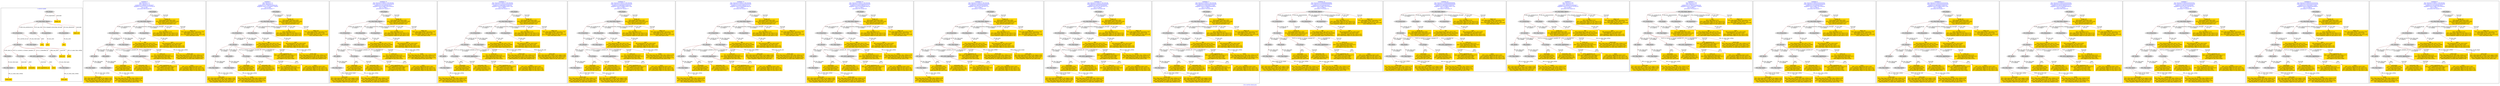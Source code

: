 digraph n0 {
fontcolor="blue"
remincross="true"
label="s24-s-norton-simon.json"
subgraph cluster_0 {
label="1-correct model"
n2[style="filled",color="white",fillcolor="lightgray",label="E12_Production1"];
n3[style="filled",color="white",fillcolor="lightgray",label="E21_Person1"];
n4[style="filled",color="white",fillcolor="lightgray",label="E52_Time-Span3"];
n5[style="filled",color="white",fillcolor="lightgray",label="E69_Death1"];
n6[style="filled",color="white",fillcolor="lightgray",label="E74_Group1"];
n7[style="filled",color="white",fillcolor="lightgray",label="E82_Actor_Appellation1"];
n8[style="filled",color="white",fillcolor="lightgray",label="E67_Birth1"];
n9[shape="plaintext",style="filled",fillcolor="gold",label="artist_uri"];
n10[style="filled",color="white",fillcolor="lightgray",label="E22_Man-Made_Object1"];
n11[style="filled",color="white",fillcolor="lightgray",label="E35_Title1"];
n12[style="filled",color="white",fillcolor="lightgray",label="E8_Acquisition1"];
n13[style="filled",color="white",fillcolor="lightgray",label="E54_Dimension1"];
n14[shape="plaintext",style="filled",fillcolor="gold",label="object_uri"];
n15[shape="plaintext",style="filled",fillcolor="gold",label="title"];
n16[style="filled",color="white",fillcolor="lightgray",label="E38_Image1"];
n17[shape="plaintext",style="filled",fillcolor="gold",label="image_url"];
n18[style="filled",color="white",fillcolor="lightgray",label="E52_Time-Span1"];
n19[shape="plaintext",style="filled",fillcolor="gold",label="birth_date"];
n20[style="filled",color="white",fillcolor="lightgray",label="E52_Time-Span2"];
n21[shape="plaintext",style="filled",fillcolor="gold",label="death_date"];
n22[shape="plaintext",style="filled",fillcolor="gold",label="made"];
n23[shape="plaintext",style="filled",fillcolor="gold",label="dim"];
n24[shape="plaintext",style="filled",fillcolor="gold",label="nationality_URI"];
n25[shape="plaintext",style="filled",fillcolor="gold",label="nationality"];
n26[shape="plaintext",style="filled",fillcolor="gold",label="artist_appellation_uri"];
n27[shape="plaintext",style="filled",fillcolor="gold",label="artist"];
n28[shape="plaintext",style="filled",fillcolor="gold",label="prov"];
}
subgraph cluster_1 {
label="candidate 0\nlink coherence:1.0\nnode coherence:1.0\nconfidence:0.49836210159284977\nmapping score:0.5379155723258218\ncost:24.998\n-precision:0.88-recall:0.85"
n30[style="filled",color="white",fillcolor="lightgray",label="E12_Production1"];
n31[style="filled",color="white",fillcolor="lightgray",label="E21_Person1"];
n32[style="filled",color="white",fillcolor="lightgray",label="E52_Time-Span2"];
n33[style="filled",color="white",fillcolor="lightgray",label="E67_Birth1"];
n34[style="filled",color="white",fillcolor="lightgray",label="E69_Death1"];
n35[style="filled",color="white",fillcolor="lightgray",label="E74_Group1"];
n36[style="filled",color="white",fillcolor="lightgray",label="E82_Actor_Appellation1"];
n37[style="filled",color="white",fillcolor="lightgray",label="E22_Man-Made_Object1"];
n38[style="filled",color="white",fillcolor="lightgray",label="E54_Dimension1"];
n39[style="filled",color="white",fillcolor="lightgray",label="E8_Acquisition1"];
n40[style="filled",color="white",fillcolor="lightgray",label="E38_Image1"];
n41[style="filled",color="white",fillcolor="lightgray",label="E52_Time-Span1"];
n42[style="filled",color="white",fillcolor="lightgray",label="E52_Time-Span3"];
n43[shape="plaintext",style="filled",fillcolor="gold",label="artist_appellation_uri\n[E82_Actor_Appellation,classLink,0.577]\n[E21_Person,classLink,0.386]\n[E39_Actor,classLink,0.029]\n[E30_Right,P3_has_note,0.008]"];
n44[shape="plaintext",style="filled",fillcolor="gold",label="title\n[E35_Title,label,0.314]\n[E22_Man-Made_Object,P3_has_note,0.272]\n[E73_Information_Object,P3_has_note,0.235]\n[E33_Linguistic_Object,P3_has_note,0.179]"];
n45[shape="plaintext",style="filled",fillcolor="gold",label="object_uri\n[E22_Man-Made_Object,classLink,0.754]\n[E30_Right,P3_has_note,0.128]\n[E22_Man-Made_Object,P3_has_note,0.06]\n[E35_Title,label,0.058]"];
n46[shape="plaintext",style="filled",fillcolor="gold",label="birth_date\n[E52_Time-Span,P82a_begin_of_the_begin,0.343]\n[E52_Time-Span,P82_at_some_time_within,0.302]\n[E52_Time-Span,P82b_end_of_the_end,0.275]\n[E33_Linguistic_Object,P3_has_note,0.08]"];
n47[shape="plaintext",style="filled",fillcolor="gold",label="death_date\n[E52_Time-Span,P82_at_some_time_within,0.373]\n[E52_Time-Span,P82b_end_of_the_end,0.285]\n[E52_Time-Span,P82a_begin_of_the_begin,0.267]\n[E69_Death,P82_at_some_time_within,0.076]"];
n48[shape="plaintext",style="filled",fillcolor="gold",label="artist_uri\n[E21_Person,classLink,0.414]\n[E82_Actor_Appellation,classLink,0.337]\n[E39_Actor,classLink,0.196]\n[E30_Right,P3_has_note,0.053]"];
n49[shape="plaintext",style="filled",fillcolor="gold",label="prov\n[E8_Acquisition,P3_has_note,0.445]\n[E30_Right,P3_has_note,0.305]\n[E33_Linguistic_Object,P3_has_note,0.125]\n[E22_Man-Made_Object,P3_has_note,0.124]"];
n50[shape="plaintext",style="filled",fillcolor="gold",label="image_url\n[E38_Image,classLink,0.385]\n[E22_Man-Made_Object,classLink,0.245]\n[E78_Collection,classLink,0.215]\n[E21_Person,classLink,0.155]"];
n51[shape="plaintext",style="filled",fillcolor="gold",label="nationality\n[E74_Group,label,0.604]\n[E74_Group,classLink,0.28]\n[E55_Type,label,0.066]\n[E39_Actor,P3_has_note,0.05]"];
n52[shape="plaintext",style="filled",fillcolor="gold",label="made\n[E52_Time-Span,P82_at_some_time_within,0.379]\n[E52_Time-Span,P82b_end_of_the_end,0.272]\n[E52_Time-Span,P82a_begin_of_the_begin,0.223]\n[E12_Production,P3_has_note,0.126]"];
n53[shape="plaintext",style="filled",fillcolor="gold",label="dim\n[E54_Dimension,P3_has_note,0.791]\n[E22_Man-Made_Object,P3_has_note,0.086]\n[E34_Inscription,P3_has_note,0.067]\n[E22_Man-Made_Object,classLink,0.057]"];
n54[shape="plaintext",style="filled",fillcolor="gold",label="nationality_URI\n[E74_Group,classLink,0.7]\n[E55_Type,classLink,0.175]\n[E57_Material,classLink,0.091]\n[E55_Type,label,0.033]"];
n55[shape="plaintext",style="filled",fillcolor="gold",label="artist\n[E82_Actor_Appellation,label,0.482]\n[E33_Linguistic_Object,P3_has_note,0.18]\n[E22_Man-Made_Object,P3_has_note,0.174]\n[E73_Information_Object,P3_has_note,0.163]"];
}
subgraph cluster_2 {
label="candidate 1\nlink coherence:1.0\nnode coherence:1.0\nconfidence:0.47769478781643226\nmapping score:0.5310264677336826\ncost:24.998\n-precision:0.8-recall:0.77"
n57[style="filled",color="white",fillcolor="lightgray",label="E12_Production1"];
n58[style="filled",color="white",fillcolor="lightgray",label="E21_Person1"];
n59[style="filled",color="white",fillcolor="lightgray",label="E52_Time-Span2"];
n60[style="filled",color="white",fillcolor="lightgray",label="E67_Birth1"];
n61[style="filled",color="white",fillcolor="lightgray",label="E69_Death1"];
n62[style="filled",color="white",fillcolor="lightgray",label="E74_Group1"];
n63[style="filled",color="white",fillcolor="lightgray",label="E82_Actor_Appellation1"];
n64[style="filled",color="white",fillcolor="lightgray",label="E22_Man-Made_Object1"];
n65[style="filled",color="white",fillcolor="lightgray",label="E54_Dimension1"];
n66[style="filled",color="white",fillcolor="lightgray",label="E8_Acquisition1"];
n67[style="filled",color="white",fillcolor="lightgray",label="E38_Image1"];
n68[style="filled",color="white",fillcolor="lightgray",label="E52_Time-Span1"];
n69[style="filled",color="white",fillcolor="lightgray",label="E52_Time-Span3"];
n70[shape="plaintext",style="filled",fillcolor="gold",label="title\n[E35_Title,label,0.314]\n[E22_Man-Made_Object,P3_has_note,0.272]\n[E73_Information_Object,P3_has_note,0.235]\n[E33_Linguistic_Object,P3_has_note,0.179]"];
n71[shape="plaintext",style="filled",fillcolor="gold",label="artist_uri\n[E21_Person,classLink,0.414]\n[E82_Actor_Appellation,classLink,0.337]\n[E39_Actor,classLink,0.196]\n[E30_Right,P3_has_note,0.053]"];
n72[shape="plaintext",style="filled",fillcolor="gold",label="object_uri\n[E22_Man-Made_Object,classLink,0.754]\n[E30_Right,P3_has_note,0.128]\n[E22_Man-Made_Object,P3_has_note,0.06]\n[E35_Title,label,0.058]"];
n73[shape="plaintext",style="filled",fillcolor="gold",label="birth_date\n[E52_Time-Span,P82a_begin_of_the_begin,0.343]\n[E52_Time-Span,P82_at_some_time_within,0.302]\n[E52_Time-Span,P82b_end_of_the_end,0.275]\n[E33_Linguistic_Object,P3_has_note,0.08]"];
n74[shape="plaintext",style="filled",fillcolor="gold",label="death_date\n[E52_Time-Span,P82_at_some_time_within,0.373]\n[E52_Time-Span,P82b_end_of_the_end,0.285]\n[E52_Time-Span,P82a_begin_of_the_begin,0.267]\n[E69_Death,P82_at_some_time_within,0.076]"];
n75[shape="plaintext",style="filled",fillcolor="gold",label="artist_appellation_uri\n[E82_Actor_Appellation,classLink,0.577]\n[E21_Person,classLink,0.386]\n[E39_Actor,classLink,0.029]\n[E30_Right,P3_has_note,0.008]"];
n76[shape="plaintext",style="filled",fillcolor="gold",label="prov\n[E8_Acquisition,P3_has_note,0.445]\n[E30_Right,P3_has_note,0.305]\n[E33_Linguistic_Object,P3_has_note,0.125]\n[E22_Man-Made_Object,P3_has_note,0.124]"];
n77[shape="plaintext",style="filled",fillcolor="gold",label="image_url\n[E38_Image,classLink,0.385]\n[E22_Man-Made_Object,classLink,0.245]\n[E78_Collection,classLink,0.215]\n[E21_Person,classLink,0.155]"];
n78[shape="plaintext",style="filled",fillcolor="gold",label="nationality\n[E74_Group,label,0.604]\n[E74_Group,classLink,0.28]\n[E55_Type,label,0.066]\n[E39_Actor,P3_has_note,0.05]"];
n79[shape="plaintext",style="filled",fillcolor="gold",label="made\n[E52_Time-Span,P82_at_some_time_within,0.379]\n[E52_Time-Span,P82b_end_of_the_end,0.272]\n[E52_Time-Span,P82a_begin_of_the_begin,0.223]\n[E12_Production,P3_has_note,0.126]"];
n80[shape="plaintext",style="filled",fillcolor="gold",label="dim\n[E54_Dimension,P3_has_note,0.791]\n[E22_Man-Made_Object,P3_has_note,0.086]\n[E34_Inscription,P3_has_note,0.067]\n[E22_Man-Made_Object,classLink,0.057]"];
n81[shape="plaintext",style="filled",fillcolor="gold",label="nationality_URI\n[E74_Group,classLink,0.7]\n[E55_Type,classLink,0.175]\n[E57_Material,classLink,0.091]\n[E55_Type,label,0.033]"];
n82[shape="plaintext",style="filled",fillcolor="gold",label="artist\n[E82_Actor_Appellation,label,0.482]\n[E33_Linguistic_Object,P3_has_note,0.18]\n[E22_Man-Made_Object,P3_has_note,0.174]\n[E73_Information_Object,P3_has_note,0.163]"];
}
subgraph cluster_3 {
label="candidate 10\nlink coherence:0.9565217391304348\nnode coherence:0.9545454545454546\nconfidence:0.501459549226477\nmapping score:0.5366170525393618\ncost:121.99827\n-precision:0.87-recall:0.77"
n84[style="filled",color="white",fillcolor="lightgray",label="E12_Production1"];
n85[style="filled",color="white",fillcolor="lightgray",label="E21_Person1"];
n86[style="filled",color="white",fillcolor="lightgray",label="E52_Time-Span2"];
n87[style="filled",color="white",fillcolor="lightgray",label="E67_Birth1"];
n88[style="filled",color="white",fillcolor="lightgray",label="E74_Group1"];
n89[style="filled",color="white",fillcolor="lightgray",label="E82_Actor_Appellation1"];
n90[style="filled",color="white",fillcolor="lightgray",label="E22_Man-Made_Object1"];
n91[style="filled",color="white",fillcolor="lightgray",label="E54_Dimension1"];
n92[style="filled",color="white",fillcolor="lightgray",label="E8_Acquisition1"];
n93[style="filled",color="white",fillcolor="lightgray",label="E38_Image1"];
n94[style="filled",color="white",fillcolor="lightgray",label="E52_Time-Span1"];
n95[shape="plaintext",style="filled",fillcolor="gold",label="birth_date\n[E52_Time-Span,P82a_begin_of_the_begin,0.343]\n[E52_Time-Span,P82_at_some_time_within,0.302]\n[E52_Time-Span,P82b_end_of_the_end,0.275]\n[E33_Linguistic_Object,P3_has_note,0.08]"];
n96[shape="plaintext",style="filled",fillcolor="gold",label="artist_appellation_uri\n[E82_Actor_Appellation,classLink,0.577]\n[E21_Person,classLink,0.386]\n[E39_Actor,classLink,0.029]\n[E30_Right,P3_has_note,0.008]"];
n97[shape="plaintext",style="filled",fillcolor="gold",label="title\n[E35_Title,label,0.314]\n[E22_Man-Made_Object,P3_has_note,0.272]\n[E73_Information_Object,P3_has_note,0.235]\n[E33_Linguistic_Object,P3_has_note,0.179]"];
n98[shape="plaintext",style="filled",fillcolor="gold",label="object_uri\n[E22_Man-Made_Object,classLink,0.754]\n[E30_Right,P3_has_note,0.128]\n[E22_Man-Made_Object,P3_has_note,0.06]\n[E35_Title,label,0.058]"];
n99[shape="plaintext",style="filled",fillcolor="gold",label="death_date\n[E52_Time-Span,P82_at_some_time_within,0.373]\n[E52_Time-Span,P82b_end_of_the_end,0.285]\n[E52_Time-Span,P82a_begin_of_the_begin,0.267]\n[E69_Death,P82_at_some_time_within,0.076]"];
n100[shape="plaintext",style="filled",fillcolor="gold",label="made\n[E52_Time-Span,P82_at_some_time_within,0.379]\n[E52_Time-Span,P82b_end_of_the_end,0.272]\n[E52_Time-Span,P82a_begin_of_the_begin,0.223]\n[E12_Production,P3_has_note,0.126]"];
n101[shape="plaintext",style="filled",fillcolor="gold",label="artist_uri\n[E21_Person,classLink,0.414]\n[E82_Actor_Appellation,classLink,0.337]\n[E39_Actor,classLink,0.196]\n[E30_Right,P3_has_note,0.053]"];
n102[shape="plaintext",style="filled",fillcolor="gold",label="prov\n[E8_Acquisition,P3_has_note,0.445]\n[E30_Right,P3_has_note,0.305]\n[E33_Linguistic_Object,P3_has_note,0.125]\n[E22_Man-Made_Object,P3_has_note,0.124]"];
n103[shape="plaintext",style="filled",fillcolor="gold",label="image_url\n[E38_Image,classLink,0.385]\n[E22_Man-Made_Object,classLink,0.245]\n[E78_Collection,classLink,0.215]\n[E21_Person,classLink,0.155]"];
n104[shape="plaintext",style="filled",fillcolor="gold",label="nationality\n[E74_Group,label,0.604]\n[E74_Group,classLink,0.28]\n[E55_Type,label,0.066]\n[E39_Actor,P3_has_note,0.05]"];
n105[shape="plaintext",style="filled",fillcolor="gold",label="dim\n[E54_Dimension,P3_has_note,0.791]\n[E22_Man-Made_Object,P3_has_note,0.086]\n[E34_Inscription,P3_has_note,0.067]\n[E22_Man-Made_Object,classLink,0.057]"];
n106[shape="plaintext",style="filled",fillcolor="gold",label="nationality_URI\n[E74_Group,classLink,0.7]\n[E55_Type,classLink,0.175]\n[E57_Material,classLink,0.091]\n[E55_Type,label,0.033]"];
n107[shape="plaintext",style="filled",fillcolor="gold",label="artist\n[E82_Actor_Appellation,label,0.482]\n[E33_Linguistic_Object,P3_has_note,0.18]\n[E22_Man-Made_Object,P3_has_note,0.174]\n[E73_Information_Object,P3_has_note,0.163]"];
}
subgraph cluster_4 {
label="candidate 11\nlink coherence:0.9565217391304348\nnode coherence:0.9545454545454546\nconfidence:0.49629082250362333\nmapping score:0.5348941436317439\ncost:22.99827\n-precision:0.83-recall:0.73"
n109[style="filled",color="white",fillcolor="lightgray",label="E12_Production1"];
n110[style="filled",color="white",fillcolor="lightgray",label="E21_Person1"];
n111[style="filled",color="white",fillcolor="lightgray",label="E52_Time-Span2"];
n112[style="filled",color="white",fillcolor="lightgray",label="E67_Birth1"];
n113[style="filled",color="white",fillcolor="lightgray",label="E74_Group1"];
n114[style="filled",color="white",fillcolor="lightgray",label="E82_Actor_Appellation1"];
n115[style="filled",color="white",fillcolor="lightgray",label="E22_Man-Made_Object1"];
n116[style="filled",color="white",fillcolor="lightgray",label="E54_Dimension1"];
n117[style="filled",color="white",fillcolor="lightgray",label="E8_Acquisition1"];
n118[style="filled",color="white",fillcolor="lightgray",label="E38_Image1"];
n119[style="filled",color="white",fillcolor="lightgray",label="E52_Time-Span1"];
n120[shape="plaintext",style="filled",fillcolor="gold",label="artist_appellation_uri\n[E82_Actor_Appellation,classLink,0.577]\n[E21_Person,classLink,0.386]\n[E39_Actor,classLink,0.029]\n[E30_Right,P3_has_note,0.008]"];
n121[shape="plaintext",style="filled",fillcolor="gold",label="title\n[E35_Title,label,0.314]\n[E22_Man-Made_Object,P3_has_note,0.272]\n[E73_Information_Object,P3_has_note,0.235]\n[E33_Linguistic_Object,P3_has_note,0.179]"];
n122[shape="plaintext",style="filled",fillcolor="gold",label="object_uri\n[E22_Man-Made_Object,classLink,0.754]\n[E30_Right,P3_has_note,0.128]\n[E22_Man-Made_Object,P3_has_note,0.06]\n[E35_Title,label,0.058]"];
n123[shape="plaintext",style="filled",fillcolor="gold",label="made\n[E52_Time-Span,P82_at_some_time_within,0.379]\n[E52_Time-Span,P82b_end_of_the_end,0.272]\n[E52_Time-Span,P82a_begin_of_the_begin,0.223]\n[E12_Production,P3_has_note,0.126]"];
n124[shape="plaintext",style="filled",fillcolor="gold",label="death_date\n[E52_Time-Span,P82_at_some_time_within,0.373]\n[E52_Time-Span,P82b_end_of_the_end,0.285]\n[E52_Time-Span,P82a_begin_of_the_begin,0.267]\n[E69_Death,P82_at_some_time_within,0.076]"];
n125[shape="plaintext",style="filled",fillcolor="gold",label="artist_uri\n[E21_Person,classLink,0.414]\n[E82_Actor_Appellation,classLink,0.337]\n[E39_Actor,classLink,0.196]\n[E30_Right,P3_has_note,0.053]"];
n126[shape="plaintext",style="filled",fillcolor="gold",label="prov\n[E8_Acquisition,P3_has_note,0.445]\n[E30_Right,P3_has_note,0.305]\n[E33_Linguistic_Object,P3_has_note,0.125]\n[E22_Man-Made_Object,P3_has_note,0.124]"];
n127[shape="plaintext",style="filled",fillcolor="gold",label="image_url\n[E38_Image,classLink,0.385]\n[E22_Man-Made_Object,classLink,0.245]\n[E78_Collection,classLink,0.215]\n[E21_Person,classLink,0.155]"];
n128[shape="plaintext",style="filled",fillcolor="gold",label="nationality\n[E74_Group,label,0.604]\n[E74_Group,classLink,0.28]\n[E55_Type,label,0.066]\n[E39_Actor,P3_has_note,0.05]"];
n129[shape="plaintext",style="filled",fillcolor="gold",label="dim\n[E54_Dimension,P3_has_note,0.791]\n[E22_Man-Made_Object,P3_has_note,0.086]\n[E34_Inscription,P3_has_note,0.067]\n[E22_Man-Made_Object,classLink,0.057]"];
n130[shape="plaintext",style="filled",fillcolor="gold",label="nationality_URI\n[E74_Group,classLink,0.7]\n[E55_Type,classLink,0.175]\n[E57_Material,classLink,0.091]\n[E55_Type,label,0.033]"];
n131[shape="plaintext",style="filled",fillcolor="gold",label="birth_date\n[E52_Time-Span,P82a_begin_of_the_begin,0.343]\n[E52_Time-Span,P82_at_some_time_within,0.302]\n[E52_Time-Span,P82b_end_of_the_end,0.275]\n[E33_Linguistic_Object,P3_has_note,0.08]"];
n132[shape="plaintext",style="filled",fillcolor="gold",label="artist\n[E82_Actor_Appellation,label,0.482]\n[E33_Linguistic_Object,P3_has_note,0.18]\n[E22_Man-Made_Object,P3_has_note,0.174]\n[E73_Information_Object,P3_has_note,0.163]"];
}
subgraph cluster_5 {
label="candidate 12\nlink coherence:0.9565217391304348\nnode coherence:0.9545454545454546\nconfidence:0.49629082250362333\nmapping score:0.5348941436317439\ncost:121.99827\n-precision:0.87-recall:0.77"
n134[style="filled",color="white",fillcolor="lightgray",label="E12_Production1"];
n135[style="filled",color="white",fillcolor="lightgray",label="E21_Person1"];
n136[style="filled",color="white",fillcolor="lightgray",label="E52_Time-Span2"];
n137[style="filled",color="white",fillcolor="lightgray",label="E67_Birth1"];
n138[style="filled",color="white",fillcolor="lightgray",label="E74_Group1"];
n139[style="filled",color="white",fillcolor="lightgray",label="E82_Actor_Appellation1"];
n140[style="filled",color="white",fillcolor="lightgray",label="E22_Man-Made_Object1"];
n141[style="filled",color="white",fillcolor="lightgray",label="E54_Dimension1"];
n142[style="filled",color="white",fillcolor="lightgray",label="E8_Acquisition1"];
n143[style="filled",color="white",fillcolor="lightgray",label="E38_Image1"];
n144[style="filled",color="white",fillcolor="lightgray",label="E52_Time-Span1"];
n145[shape="plaintext",style="filled",fillcolor="gold",label="artist_appellation_uri\n[E82_Actor_Appellation,classLink,0.577]\n[E21_Person,classLink,0.386]\n[E39_Actor,classLink,0.029]\n[E30_Right,P3_has_note,0.008]"];
n146[shape="plaintext",style="filled",fillcolor="gold",label="title\n[E35_Title,label,0.314]\n[E22_Man-Made_Object,P3_has_note,0.272]\n[E73_Information_Object,P3_has_note,0.235]\n[E33_Linguistic_Object,P3_has_note,0.179]"];
n147[shape="plaintext",style="filled",fillcolor="gold",label="object_uri\n[E22_Man-Made_Object,classLink,0.754]\n[E30_Right,P3_has_note,0.128]\n[E22_Man-Made_Object,P3_has_note,0.06]\n[E35_Title,label,0.058]"];
n148[shape="plaintext",style="filled",fillcolor="gold",label="death_date\n[E52_Time-Span,P82_at_some_time_within,0.373]\n[E52_Time-Span,P82b_end_of_the_end,0.285]\n[E52_Time-Span,P82a_begin_of_the_begin,0.267]\n[E69_Death,P82_at_some_time_within,0.076]"];
n149[shape="plaintext",style="filled",fillcolor="gold",label="made\n[E52_Time-Span,P82_at_some_time_within,0.379]\n[E52_Time-Span,P82b_end_of_the_end,0.272]\n[E52_Time-Span,P82a_begin_of_the_begin,0.223]\n[E12_Production,P3_has_note,0.126]"];
n150[shape="plaintext",style="filled",fillcolor="gold",label="artist_uri\n[E21_Person,classLink,0.414]\n[E82_Actor_Appellation,classLink,0.337]\n[E39_Actor,classLink,0.196]\n[E30_Right,P3_has_note,0.053]"];
n151[shape="plaintext",style="filled",fillcolor="gold",label="prov\n[E8_Acquisition,P3_has_note,0.445]\n[E30_Right,P3_has_note,0.305]\n[E33_Linguistic_Object,P3_has_note,0.125]\n[E22_Man-Made_Object,P3_has_note,0.124]"];
n152[shape="plaintext",style="filled",fillcolor="gold",label="image_url\n[E38_Image,classLink,0.385]\n[E22_Man-Made_Object,classLink,0.245]\n[E78_Collection,classLink,0.215]\n[E21_Person,classLink,0.155]"];
n153[shape="plaintext",style="filled",fillcolor="gold",label="birth_date\n[E52_Time-Span,P82a_begin_of_the_begin,0.343]\n[E52_Time-Span,P82_at_some_time_within,0.302]\n[E52_Time-Span,P82b_end_of_the_end,0.275]\n[E33_Linguistic_Object,P3_has_note,0.08]"];
n154[shape="plaintext",style="filled",fillcolor="gold",label="nationality\n[E74_Group,label,0.604]\n[E74_Group,classLink,0.28]\n[E55_Type,label,0.066]\n[E39_Actor,P3_has_note,0.05]"];
n155[shape="plaintext",style="filled",fillcolor="gold",label="dim\n[E54_Dimension,P3_has_note,0.791]\n[E22_Man-Made_Object,P3_has_note,0.086]\n[E34_Inscription,P3_has_note,0.067]\n[E22_Man-Made_Object,classLink,0.057]"];
n156[shape="plaintext",style="filled",fillcolor="gold",label="nationality_URI\n[E74_Group,classLink,0.7]\n[E55_Type,classLink,0.175]\n[E57_Material,classLink,0.091]\n[E55_Type,label,0.033]"];
n157[shape="plaintext",style="filled",fillcolor="gold",label="artist\n[E82_Actor_Appellation,label,0.482]\n[E33_Linguistic_Object,P3_has_note,0.18]\n[E22_Man-Made_Object,P3_has_note,0.174]\n[E73_Information_Object,P3_has_note,0.163]"];
}
subgraph cluster_6 {
label="candidate 13\nlink coherence:0.9565217391304348\nnode coherence:0.9545454545454546\nconfidence:0.49161188035374714\nmapping score:0.5333344962484518\ncost:22.99827\n-precision:0.83-recall:0.73"
n159[style="filled",color="white",fillcolor="lightgray",label="E12_Production1"];
n160[style="filled",color="white",fillcolor="lightgray",label="E21_Person1"];
n161[style="filled",color="white",fillcolor="lightgray",label="E52_Time-Span2"];
n162[style="filled",color="white",fillcolor="lightgray",label="E67_Birth1"];
n163[style="filled",color="white",fillcolor="lightgray",label="E74_Group1"];
n164[style="filled",color="white",fillcolor="lightgray",label="E82_Actor_Appellation1"];
n165[style="filled",color="white",fillcolor="lightgray",label="E22_Man-Made_Object1"];
n166[style="filled",color="white",fillcolor="lightgray",label="E54_Dimension1"];
n167[style="filled",color="white",fillcolor="lightgray",label="E8_Acquisition1"];
n168[style="filled",color="white",fillcolor="lightgray",label="E38_Image1"];
n169[style="filled",color="white",fillcolor="lightgray",label="E52_Time-Span1"];
n170[shape="plaintext",style="filled",fillcolor="gold",label="artist_appellation_uri\n[E82_Actor_Appellation,classLink,0.577]\n[E21_Person,classLink,0.386]\n[E39_Actor,classLink,0.029]\n[E30_Right,P3_has_note,0.008]"];
n171[shape="plaintext",style="filled",fillcolor="gold",label="title\n[E35_Title,label,0.314]\n[E22_Man-Made_Object,P3_has_note,0.272]\n[E73_Information_Object,P3_has_note,0.235]\n[E33_Linguistic_Object,P3_has_note,0.179]"];
n172[shape="plaintext",style="filled",fillcolor="gold",label="object_uri\n[E22_Man-Made_Object,classLink,0.754]\n[E30_Right,P3_has_note,0.128]\n[E22_Man-Made_Object,P3_has_note,0.06]\n[E35_Title,label,0.058]"];
n173[shape="plaintext",style="filled",fillcolor="gold",label="made\n[E52_Time-Span,P82_at_some_time_within,0.379]\n[E52_Time-Span,P82b_end_of_the_end,0.272]\n[E52_Time-Span,P82a_begin_of_the_begin,0.223]\n[E12_Production,P3_has_note,0.126]"];
n174[shape="plaintext",style="filled",fillcolor="gold",label="birth_date\n[E52_Time-Span,P82a_begin_of_the_begin,0.343]\n[E52_Time-Span,P82_at_some_time_within,0.302]\n[E52_Time-Span,P82b_end_of_the_end,0.275]\n[E33_Linguistic_Object,P3_has_note,0.08]"];
n175[shape="plaintext",style="filled",fillcolor="gold",label="artist_uri\n[E21_Person,classLink,0.414]\n[E82_Actor_Appellation,classLink,0.337]\n[E39_Actor,classLink,0.196]\n[E30_Right,P3_has_note,0.053]"];
n176[shape="plaintext",style="filled",fillcolor="gold",label="prov\n[E8_Acquisition,P3_has_note,0.445]\n[E30_Right,P3_has_note,0.305]\n[E33_Linguistic_Object,P3_has_note,0.125]\n[E22_Man-Made_Object,P3_has_note,0.124]"];
n177[shape="plaintext",style="filled",fillcolor="gold",label="image_url\n[E38_Image,classLink,0.385]\n[E22_Man-Made_Object,classLink,0.245]\n[E78_Collection,classLink,0.215]\n[E21_Person,classLink,0.155]"];
n178[shape="plaintext",style="filled",fillcolor="gold",label="nationality\n[E74_Group,label,0.604]\n[E74_Group,classLink,0.28]\n[E55_Type,label,0.066]\n[E39_Actor,P3_has_note,0.05]"];
n179[shape="plaintext",style="filled",fillcolor="gold",label="dim\n[E54_Dimension,P3_has_note,0.791]\n[E22_Man-Made_Object,P3_has_note,0.086]\n[E34_Inscription,P3_has_note,0.067]\n[E22_Man-Made_Object,classLink,0.057]"];
n180[shape="plaintext",style="filled",fillcolor="gold",label="nationality_URI\n[E74_Group,classLink,0.7]\n[E55_Type,classLink,0.175]\n[E57_Material,classLink,0.091]\n[E55_Type,label,0.033]"];
n181[shape="plaintext",style="filled",fillcolor="gold",label="death_date\n[E52_Time-Span,P82_at_some_time_within,0.373]\n[E52_Time-Span,P82b_end_of_the_end,0.285]\n[E52_Time-Span,P82a_begin_of_the_begin,0.267]\n[E69_Death,P82_at_some_time_within,0.076]"];
n182[shape="plaintext",style="filled",fillcolor="gold",label="artist\n[E82_Actor_Appellation,label,0.482]\n[E33_Linguistic_Object,P3_has_note,0.18]\n[E22_Man-Made_Object,P3_has_note,0.174]\n[E73_Information_Object,P3_has_note,0.163]"];
}
subgraph cluster_7 {
label="candidate 14\nlink coherence:0.9565217391304348\nnode coherence:0.9545454545454546\nconfidence:0.49161188035374714\nmapping score:0.5333344962484518\ncost:121.99827\n-precision:0.91-recall:0.81"
n184[style="filled",color="white",fillcolor="lightgray",label="E12_Production1"];
n185[style="filled",color="white",fillcolor="lightgray",label="E21_Person1"];
n186[style="filled",color="white",fillcolor="lightgray",label="E52_Time-Span2"];
n187[style="filled",color="white",fillcolor="lightgray",label="E67_Birth1"];
n188[style="filled",color="white",fillcolor="lightgray",label="E74_Group1"];
n189[style="filled",color="white",fillcolor="lightgray",label="E82_Actor_Appellation1"];
n190[style="filled",color="white",fillcolor="lightgray",label="E22_Man-Made_Object1"];
n191[style="filled",color="white",fillcolor="lightgray",label="E54_Dimension1"];
n192[style="filled",color="white",fillcolor="lightgray",label="E8_Acquisition1"];
n193[style="filled",color="white",fillcolor="lightgray",label="E38_Image1"];
n194[style="filled",color="white",fillcolor="lightgray",label="E52_Time-Span1"];
n195[shape="plaintext",style="filled",fillcolor="gold",label="artist_appellation_uri\n[E82_Actor_Appellation,classLink,0.577]\n[E21_Person,classLink,0.386]\n[E39_Actor,classLink,0.029]\n[E30_Right,P3_has_note,0.008]"];
n196[shape="plaintext",style="filled",fillcolor="gold",label="title\n[E35_Title,label,0.314]\n[E22_Man-Made_Object,P3_has_note,0.272]\n[E73_Information_Object,P3_has_note,0.235]\n[E33_Linguistic_Object,P3_has_note,0.179]"];
n197[shape="plaintext",style="filled",fillcolor="gold",label="object_uri\n[E22_Man-Made_Object,classLink,0.754]\n[E30_Right,P3_has_note,0.128]\n[E22_Man-Made_Object,P3_has_note,0.06]\n[E35_Title,label,0.058]"];
n198[shape="plaintext",style="filled",fillcolor="gold",label="birth_date\n[E52_Time-Span,P82a_begin_of_the_begin,0.343]\n[E52_Time-Span,P82_at_some_time_within,0.302]\n[E52_Time-Span,P82b_end_of_the_end,0.275]\n[E33_Linguistic_Object,P3_has_note,0.08]"];
n199[shape="plaintext",style="filled",fillcolor="gold",label="made\n[E52_Time-Span,P82_at_some_time_within,0.379]\n[E52_Time-Span,P82b_end_of_the_end,0.272]\n[E52_Time-Span,P82a_begin_of_the_begin,0.223]\n[E12_Production,P3_has_note,0.126]"];
n200[shape="plaintext",style="filled",fillcolor="gold",label="artist_uri\n[E21_Person,classLink,0.414]\n[E82_Actor_Appellation,classLink,0.337]\n[E39_Actor,classLink,0.196]\n[E30_Right,P3_has_note,0.053]"];
n201[shape="plaintext",style="filled",fillcolor="gold",label="prov\n[E8_Acquisition,P3_has_note,0.445]\n[E30_Right,P3_has_note,0.305]\n[E33_Linguistic_Object,P3_has_note,0.125]\n[E22_Man-Made_Object,P3_has_note,0.124]"];
n202[shape="plaintext",style="filled",fillcolor="gold",label="image_url\n[E38_Image,classLink,0.385]\n[E22_Man-Made_Object,classLink,0.245]\n[E78_Collection,classLink,0.215]\n[E21_Person,classLink,0.155]"];
n203[shape="plaintext",style="filled",fillcolor="gold",label="death_date\n[E52_Time-Span,P82_at_some_time_within,0.373]\n[E52_Time-Span,P82b_end_of_the_end,0.285]\n[E52_Time-Span,P82a_begin_of_the_begin,0.267]\n[E69_Death,P82_at_some_time_within,0.076]"];
n204[shape="plaintext",style="filled",fillcolor="gold",label="nationality\n[E74_Group,label,0.604]\n[E74_Group,classLink,0.28]\n[E55_Type,label,0.066]\n[E39_Actor,P3_has_note,0.05]"];
n205[shape="plaintext",style="filled",fillcolor="gold",label="dim\n[E54_Dimension,P3_has_note,0.791]\n[E22_Man-Made_Object,P3_has_note,0.086]\n[E34_Inscription,P3_has_note,0.067]\n[E22_Man-Made_Object,classLink,0.057]"];
n206[shape="plaintext",style="filled",fillcolor="gold",label="nationality_URI\n[E74_Group,classLink,0.7]\n[E55_Type,classLink,0.175]\n[E57_Material,classLink,0.091]\n[E55_Type,label,0.033]"];
n207[shape="plaintext",style="filled",fillcolor="gold",label="artist\n[E82_Actor_Appellation,label,0.482]\n[E33_Linguistic_Object,P3_has_note,0.18]\n[E22_Man-Made_Object,P3_has_note,0.174]\n[E73_Information_Object,P3_has_note,0.163]"];
}
subgraph cluster_8 {
label="candidate 15\nlink coherence:0.9565217391304348\nnode coherence:0.9545454545454546\nconfidence:0.4807922354500595\nmapping score:0.5297279479472227\ncost:22.99827\n-precision:0.74-recall:0.65"
n209[style="filled",color="white",fillcolor="lightgray",label="E12_Production1"];
n210[style="filled",color="white",fillcolor="lightgray",label="E21_Person1"];
n211[style="filled",color="white",fillcolor="lightgray",label="E52_Time-Span2"];
n212[style="filled",color="white",fillcolor="lightgray",label="E67_Birth1"];
n213[style="filled",color="white",fillcolor="lightgray",label="E74_Group1"];
n214[style="filled",color="white",fillcolor="lightgray",label="E82_Actor_Appellation1"];
n215[style="filled",color="white",fillcolor="lightgray",label="E22_Man-Made_Object1"];
n216[style="filled",color="white",fillcolor="lightgray",label="E54_Dimension1"];
n217[style="filled",color="white",fillcolor="lightgray",label="E8_Acquisition1"];
n218[style="filled",color="white",fillcolor="lightgray",label="E38_Image1"];
n219[style="filled",color="white",fillcolor="lightgray",label="E52_Time-Span1"];
n220[shape="plaintext",style="filled",fillcolor="gold",label="title\n[E35_Title,label,0.314]\n[E22_Man-Made_Object,P3_has_note,0.272]\n[E73_Information_Object,P3_has_note,0.235]\n[E33_Linguistic_Object,P3_has_note,0.179]"];
n221[shape="plaintext",style="filled",fillcolor="gold",label="artist_uri\n[E21_Person,classLink,0.414]\n[E82_Actor_Appellation,classLink,0.337]\n[E39_Actor,classLink,0.196]\n[E30_Right,P3_has_note,0.053]"];
n222[shape="plaintext",style="filled",fillcolor="gold",label="object_uri\n[E22_Man-Made_Object,classLink,0.754]\n[E30_Right,P3_has_note,0.128]\n[E22_Man-Made_Object,P3_has_note,0.06]\n[E35_Title,label,0.058]"];
n223[shape="plaintext",style="filled",fillcolor="gold",label="made\n[E52_Time-Span,P82_at_some_time_within,0.379]\n[E52_Time-Span,P82b_end_of_the_end,0.272]\n[E52_Time-Span,P82a_begin_of_the_begin,0.223]\n[E12_Production,P3_has_note,0.126]"];
n224[shape="plaintext",style="filled",fillcolor="gold",label="death_date\n[E52_Time-Span,P82_at_some_time_within,0.373]\n[E52_Time-Span,P82b_end_of_the_end,0.285]\n[E52_Time-Span,P82a_begin_of_the_begin,0.267]\n[E69_Death,P82_at_some_time_within,0.076]"];
n225[shape="plaintext",style="filled",fillcolor="gold",label="artist_appellation_uri\n[E82_Actor_Appellation,classLink,0.577]\n[E21_Person,classLink,0.386]\n[E39_Actor,classLink,0.029]\n[E30_Right,P3_has_note,0.008]"];
n226[shape="plaintext",style="filled",fillcolor="gold",label="prov\n[E8_Acquisition,P3_has_note,0.445]\n[E30_Right,P3_has_note,0.305]\n[E33_Linguistic_Object,P3_has_note,0.125]\n[E22_Man-Made_Object,P3_has_note,0.124]"];
n227[shape="plaintext",style="filled",fillcolor="gold",label="image_url\n[E38_Image,classLink,0.385]\n[E22_Man-Made_Object,classLink,0.245]\n[E78_Collection,classLink,0.215]\n[E21_Person,classLink,0.155]"];
n228[shape="plaintext",style="filled",fillcolor="gold",label="nationality\n[E74_Group,label,0.604]\n[E74_Group,classLink,0.28]\n[E55_Type,label,0.066]\n[E39_Actor,P3_has_note,0.05]"];
n229[shape="plaintext",style="filled",fillcolor="gold",label="dim\n[E54_Dimension,P3_has_note,0.791]\n[E22_Man-Made_Object,P3_has_note,0.086]\n[E34_Inscription,P3_has_note,0.067]\n[E22_Man-Made_Object,classLink,0.057]"];
n230[shape="plaintext",style="filled",fillcolor="gold",label="nationality_URI\n[E74_Group,classLink,0.7]\n[E55_Type,classLink,0.175]\n[E57_Material,classLink,0.091]\n[E55_Type,label,0.033]"];
n231[shape="plaintext",style="filled",fillcolor="gold",label="birth_date\n[E52_Time-Span,P82a_begin_of_the_begin,0.343]\n[E52_Time-Span,P82_at_some_time_within,0.302]\n[E52_Time-Span,P82b_end_of_the_end,0.275]\n[E33_Linguistic_Object,P3_has_note,0.08]"];
n232[shape="plaintext",style="filled",fillcolor="gold",label="artist\n[E82_Actor_Appellation,label,0.482]\n[E33_Linguistic_Object,P3_has_note,0.18]\n[E22_Man-Made_Object,P3_has_note,0.174]\n[E73_Information_Object,P3_has_note,0.163]"];
}
subgraph cluster_9 {
label="candidate 16\nlink coherence:0.9565217391304348\nnode coherence:0.9545454545454546\nconfidence:0.4807922354500595\nmapping score:0.5297279479472227\ncost:121.99827\n-precision:0.78-recall:0.69"
n234[style="filled",color="white",fillcolor="lightgray",label="E12_Production1"];
n235[style="filled",color="white",fillcolor="lightgray",label="E21_Person1"];
n236[style="filled",color="white",fillcolor="lightgray",label="E52_Time-Span2"];
n237[style="filled",color="white",fillcolor="lightgray",label="E67_Birth1"];
n238[style="filled",color="white",fillcolor="lightgray",label="E74_Group1"];
n239[style="filled",color="white",fillcolor="lightgray",label="E82_Actor_Appellation1"];
n240[style="filled",color="white",fillcolor="lightgray",label="E22_Man-Made_Object1"];
n241[style="filled",color="white",fillcolor="lightgray",label="E54_Dimension1"];
n242[style="filled",color="white",fillcolor="lightgray",label="E8_Acquisition1"];
n243[style="filled",color="white",fillcolor="lightgray",label="E38_Image1"];
n244[style="filled",color="white",fillcolor="lightgray",label="E52_Time-Span1"];
n245[shape="plaintext",style="filled",fillcolor="gold",label="birth_date\n[E52_Time-Span,P82a_begin_of_the_begin,0.343]\n[E52_Time-Span,P82_at_some_time_within,0.302]\n[E52_Time-Span,P82b_end_of_the_end,0.275]\n[E33_Linguistic_Object,P3_has_note,0.08]"];
n246[shape="plaintext",style="filled",fillcolor="gold",label="title\n[E35_Title,label,0.314]\n[E22_Man-Made_Object,P3_has_note,0.272]\n[E73_Information_Object,P3_has_note,0.235]\n[E33_Linguistic_Object,P3_has_note,0.179]"];
n247[shape="plaintext",style="filled",fillcolor="gold",label="artist_uri\n[E21_Person,classLink,0.414]\n[E82_Actor_Appellation,classLink,0.337]\n[E39_Actor,classLink,0.196]\n[E30_Right,P3_has_note,0.053]"];
n248[shape="plaintext",style="filled",fillcolor="gold",label="object_uri\n[E22_Man-Made_Object,classLink,0.754]\n[E30_Right,P3_has_note,0.128]\n[E22_Man-Made_Object,P3_has_note,0.06]\n[E35_Title,label,0.058]"];
n249[shape="plaintext",style="filled",fillcolor="gold",label="death_date\n[E52_Time-Span,P82_at_some_time_within,0.373]\n[E52_Time-Span,P82b_end_of_the_end,0.285]\n[E52_Time-Span,P82a_begin_of_the_begin,0.267]\n[E69_Death,P82_at_some_time_within,0.076]"];
n250[shape="plaintext",style="filled",fillcolor="gold",label="made\n[E52_Time-Span,P82_at_some_time_within,0.379]\n[E52_Time-Span,P82b_end_of_the_end,0.272]\n[E52_Time-Span,P82a_begin_of_the_begin,0.223]\n[E12_Production,P3_has_note,0.126]"];
n251[shape="plaintext",style="filled",fillcolor="gold",label="artist_appellation_uri\n[E82_Actor_Appellation,classLink,0.577]\n[E21_Person,classLink,0.386]\n[E39_Actor,classLink,0.029]\n[E30_Right,P3_has_note,0.008]"];
n252[shape="plaintext",style="filled",fillcolor="gold",label="prov\n[E8_Acquisition,P3_has_note,0.445]\n[E30_Right,P3_has_note,0.305]\n[E33_Linguistic_Object,P3_has_note,0.125]\n[E22_Man-Made_Object,P3_has_note,0.124]"];
n253[shape="plaintext",style="filled",fillcolor="gold",label="image_url\n[E38_Image,classLink,0.385]\n[E22_Man-Made_Object,classLink,0.245]\n[E78_Collection,classLink,0.215]\n[E21_Person,classLink,0.155]"];
n254[shape="plaintext",style="filled",fillcolor="gold",label="nationality\n[E74_Group,label,0.604]\n[E74_Group,classLink,0.28]\n[E55_Type,label,0.066]\n[E39_Actor,P3_has_note,0.05]"];
n255[shape="plaintext",style="filled",fillcolor="gold",label="dim\n[E54_Dimension,P3_has_note,0.791]\n[E22_Man-Made_Object,P3_has_note,0.086]\n[E34_Inscription,P3_has_note,0.067]\n[E22_Man-Made_Object,classLink,0.057]"];
n256[shape="plaintext",style="filled",fillcolor="gold",label="nationality_URI\n[E74_Group,classLink,0.7]\n[E55_Type,classLink,0.175]\n[E57_Material,classLink,0.091]\n[E55_Type,label,0.033]"];
n257[shape="plaintext",style="filled",fillcolor="gold",label="artist\n[E82_Actor_Appellation,label,0.482]\n[E33_Linguistic_Object,P3_has_note,0.18]\n[E22_Man-Made_Object,P3_has_note,0.174]\n[E73_Information_Object,P3_has_note,0.163]"];
}
subgraph cluster_10 {
label="candidate 17\nlink coherence:0.9565217391304348\nnode coherence:0.9545454545454546\nconfidence:0.4756235087272059\nmapping score:0.5280050390396047\ncost:121.99827\n-precision:0.78-recall:0.69"
n259[style="filled",color="white",fillcolor="lightgray",label="E12_Production1"];
n260[style="filled",color="white",fillcolor="lightgray",label="E21_Person1"];
n261[style="filled",color="white",fillcolor="lightgray",label="E52_Time-Span2"];
n262[style="filled",color="white",fillcolor="lightgray",label="E67_Birth1"];
n263[style="filled",color="white",fillcolor="lightgray",label="E74_Group1"];
n264[style="filled",color="white",fillcolor="lightgray",label="E82_Actor_Appellation1"];
n265[style="filled",color="white",fillcolor="lightgray",label="E22_Man-Made_Object1"];
n266[style="filled",color="white",fillcolor="lightgray",label="E54_Dimension1"];
n267[style="filled",color="white",fillcolor="lightgray",label="E8_Acquisition1"];
n268[style="filled",color="white",fillcolor="lightgray",label="E38_Image1"];
n269[style="filled",color="white",fillcolor="lightgray",label="E52_Time-Span1"];
n270[shape="plaintext",style="filled",fillcolor="gold",label="title\n[E35_Title,label,0.314]\n[E22_Man-Made_Object,P3_has_note,0.272]\n[E73_Information_Object,P3_has_note,0.235]\n[E33_Linguistic_Object,P3_has_note,0.179]"];
n271[shape="plaintext",style="filled",fillcolor="gold",label="artist_uri\n[E21_Person,classLink,0.414]\n[E82_Actor_Appellation,classLink,0.337]\n[E39_Actor,classLink,0.196]\n[E30_Right,P3_has_note,0.053]"];
n272[shape="plaintext",style="filled",fillcolor="gold",label="object_uri\n[E22_Man-Made_Object,classLink,0.754]\n[E30_Right,P3_has_note,0.128]\n[E22_Man-Made_Object,P3_has_note,0.06]\n[E35_Title,label,0.058]"];
n273[shape="plaintext",style="filled",fillcolor="gold",label="death_date\n[E52_Time-Span,P82_at_some_time_within,0.373]\n[E52_Time-Span,P82b_end_of_the_end,0.285]\n[E52_Time-Span,P82a_begin_of_the_begin,0.267]\n[E69_Death,P82_at_some_time_within,0.076]"];
n274[shape="plaintext",style="filled",fillcolor="gold",label="made\n[E52_Time-Span,P82_at_some_time_within,0.379]\n[E52_Time-Span,P82b_end_of_the_end,0.272]\n[E52_Time-Span,P82a_begin_of_the_begin,0.223]\n[E12_Production,P3_has_note,0.126]"];
n275[shape="plaintext",style="filled",fillcolor="gold",label="artist_appellation_uri\n[E82_Actor_Appellation,classLink,0.577]\n[E21_Person,classLink,0.386]\n[E39_Actor,classLink,0.029]\n[E30_Right,P3_has_note,0.008]"];
n276[shape="plaintext",style="filled",fillcolor="gold",label="prov\n[E8_Acquisition,P3_has_note,0.445]\n[E30_Right,P3_has_note,0.305]\n[E33_Linguistic_Object,P3_has_note,0.125]\n[E22_Man-Made_Object,P3_has_note,0.124]"];
n277[shape="plaintext",style="filled",fillcolor="gold",label="image_url\n[E38_Image,classLink,0.385]\n[E22_Man-Made_Object,classLink,0.245]\n[E78_Collection,classLink,0.215]\n[E21_Person,classLink,0.155]"];
n278[shape="plaintext",style="filled",fillcolor="gold",label="birth_date\n[E52_Time-Span,P82a_begin_of_the_begin,0.343]\n[E52_Time-Span,P82_at_some_time_within,0.302]\n[E52_Time-Span,P82b_end_of_the_end,0.275]\n[E33_Linguistic_Object,P3_has_note,0.08]"];
n279[shape="plaintext",style="filled",fillcolor="gold",label="nationality\n[E74_Group,label,0.604]\n[E74_Group,classLink,0.28]\n[E55_Type,label,0.066]\n[E39_Actor,P3_has_note,0.05]"];
n280[shape="plaintext",style="filled",fillcolor="gold",label="dim\n[E54_Dimension,P3_has_note,0.791]\n[E22_Man-Made_Object,P3_has_note,0.086]\n[E34_Inscription,P3_has_note,0.067]\n[E22_Man-Made_Object,classLink,0.057]"];
n281[shape="plaintext",style="filled",fillcolor="gold",label="nationality_URI\n[E74_Group,classLink,0.7]\n[E55_Type,classLink,0.175]\n[E57_Material,classLink,0.091]\n[E55_Type,label,0.033]"];
n282[shape="plaintext",style="filled",fillcolor="gold",label="artist\n[E82_Actor_Appellation,label,0.482]\n[E33_Linguistic_Object,P3_has_note,0.18]\n[E22_Man-Made_Object,P3_has_note,0.174]\n[E73_Information_Object,P3_has_note,0.163]"];
}
subgraph cluster_11 {
label="candidate 18\nlink coherence:0.9166666666666666\nnode coherence:0.9545454545454546\nconfidence:0.501459549226477\nmapping score:0.5366170525393618\ncost:122.99833\n-precision:0.79-recall:0.73"
n284[style="filled",color="white",fillcolor="lightgray",label="E12_Production1"];
n285[style="filled",color="white",fillcolor="lightgray",label="E21_Person1"];
n286[style="filled",color="white",fillcolor="lightgray",label="E67_Birth1"];
n287[style="filled",color="white",fillcolor="lightgray",label="E69_Death1"];
n288[style="filled",color="white",fillcolor="lightgray",label="E74_Group1"];
n289[style="filled",color="white",fillcolor="lightgray",label="E82_Actor_Appellation1"];
n290[style="filled",color="white",fillcolor="lightgray",label="E22_Man-Made_Object1"];
n291[style="filled",color="white",fillcolor="lightgray",label="E38_Image1"];
n292[style="filled",color="white",fillcolor="lightgray",label="E54_Dimension1"];
n293[style="filled",color="white",fillcolor="lightgray",label="E8_Acquisition1"];
n294[style="filled",color="white",fillcolor="lightgray",label="E52_Time-Span1"];
n295[style="filled",color="white",fillcolor="lightgray",label="E52_Time-Span3"];
n296[shape="plaintext",style="filled",fillcolor="gold",label="birth_date\n[E52_Time-Span,P82a_begin_of_the_begin,0.343]\n[E52_Time-Span,P82_at_some_time_within,0.302]\n[E52_Time-Span,P82b_end_of_the_end,0.275]\n[E33_Linguistic_Object,P3_has_note,0.08]"];
n297[shape="plaintext",style="filled",fillcolor="gold",label="artist_appellation_uri\n[E82_Actor_Appellation,classLink,0.577]\n[E21_Person,classLink,0.386]\n[E39_Actor,classLink,0.029]\n[E30_Right,P3_has_note,0.008]"];
n298[shape="plaintext",style="filled",fillcolor="gold",label="title\n[E35_Title,label,0.314]\n[E22_Man-Made_Object,P3_has_note,0.272]\n[E73_Information_Object,P3_has_note,0.235]\n[E33_Linguistic_Object,P3_has_note,0.179]"];
n299[shape="plaintext",style="filled",fillcolor="gold",label="object_uri\n[E22_Man-Made_Object,classLink,0.754]\n[E30_Right,P3_has_note,0.128]\n[E22_Man-Made_Object,P3_has_note,0.06]\n[E35_Title,label,0.058]"];
n300[shape="plaintext",style="filled",fillcolor="gold",label="death_date\n[E52_Time-Span,P82_at_some_time_within,0.373]\n[E52_Time-Span,P82b_end_of_the_end,0.285]\n[E52_Time-Span,P82a_begin_of_the_begin,0.267]\n[E69_Death,P82_at_some_time_within,0.076]"];
n301[shape="plaintext",style="filled",fillcolor="gold",label="artist_uri\n[E21_Person,classLink,0.414]\n[E82_Actor_Appellation,classLink,0.337]\n[E39_Actor,classLink,0.196]\n[E30_Right,P3_has_note,0.053]"];
n302[shape="plaintext",style="filled",fillcolor="gold",label="prov\n[E8_Acquisition,P3_has_note,0.445]\n[E30_Right,P3_has_note,0.305]\n[E33_Linguistic_Object,P3_has_note,0.125]\n[E22_Man-Made_Object,P3_has_note,0.124]"];
n303[shape="plaintext",style="filled",fillcolor="gold",label="image_url\n[E38_Image,classLink,0.385]\n[E22_Man-Made_Object,classLink,0.245]\n[E78_Collection,classLink,0.215]\n[E21_Person,classLink,0.155]"];
n304[shape="plaintext",style="filled",fillcolor="gold",label="nationality\n[E74_Group,label,0.604]\n[E74_Group,classLink,0.28]\n[E55_Type,label,0.066]\n[E39_Actor,P3_has_note,0.05]"];
n305[shape="plaintext",style="filled",fillcolor="gold",label="made\n[E52_Time-Span,P82_at_some_time_within,0.379]\n[E52_Time-Span,P82b_end_of_the_end,0.272]\n[E52_Time-Span,P82a_begin_of_the_begin,0.223]\n[E12_Production,P3_has_note,0.126]"];
n306[shape="plaintext",style="filled",fillcolor="gold",label="dim\n[E54_Dimension,P3_has_note,0.791]\n[E22_Man-Made_Object,P3_has_note,0.086]\n[E34_Inscription,P3_has_note,0.067]\n[E22_Man-Made_Object,classLink,0.057]"];
n307[shape="plaintext",style="filled",fillcolor="gold",label="nationality_URI\n[E74_Group,classLink,0.7]\n[E55_Type,classLink,0.175]\n[E57_Material,classLink,0.091]\n[E55_Type,label,0.033]"];
n308[shape="plaintext",style="filled",fillcolor="gold",label="artist\n[E82_Actor_Appellation,label,0.482]\n[E33_Linguistic_Object,P3_has_note,0.18]\n[E22_Man-Made_Object,P3_has_note,0.174]\n[E73_Information_Object,P3_has_note,0.163]"];
}
subgraph cluster_12 {
label="candidate 19\nlink coherence:0.9166666666666666\nnode coherence:0.9545454545454546\nconfidence:0.49629082250362333\nmapping score:0.5348941436317439\ncost:122.99833\n-precision:0.79-recall:0.73"
n310[style="filled",color="white",fillcolor="lightgray",label="E12_Production1"];
n311[style="filled",color="white",fillcolor="lightgray",label="E21_Person1"];
n312[style="filled",color="white",fillcolor="lightgray",label="E67_Birth1"];
n313[style="filled",color="white",fillcolor="lightgray",label="E69_Death1"];
n314[style="filled",color="white",fillcolor="lightgray",label="E74_Group1"];
n315[style="filled",color="white",fillcolor="lightgray",label="E82_Actor_Appellation1"];
n316[style="filled",color="white",fillcolor="lightgray",label="E22_Man-Made_Object1"];
n317[style="filled",color="white",fillcolor="lightgray",label="E38_Image1"];
n318[style="filled",color="white",fillcolor="lightgray",label="E54_Dimension1"];
n319[style="filled",color="white",fillcolor="lightgray",label="E8_Acquisition1"];
n320[style="filled",color="white",fillcolor="lightgray",label="E52_Time-Span1"];
n321[style="filled",color="white",fillcolor="lightgray",label="E52_Time-Span3"];
n322[shape="plaintext",style="filled",fillcolor="gold",label="artist_appellation_uri\n[E82_Actor_Appellation,classLink,0.577]\n[E21_Person,classLink,0.386]\n[E39_Actor,classLink,0.029]\n[E30_Right,P3_has_note,0.008]"];
n323[shape="plaintext",style="filled",fillcolor="gold",label="title\n[E35_Title,label,0.314]\n[E22_Man-Made_Object,P3_has_note,0.272]\n[E73_Information_Object,P3_has_note,0.235]\n[E33_Linguistic_Object,P3_has_note,0.179]"];
n324[shape="plaintext",style="filled",fillcolor="gold",label="object_uri\n[E22_Man-Made_Object,classLink,0.754]\n[E30_Right,P3_has_note,0.128]\n[E22_Man-Made_Object,P3_has_note,0.06]\n[E35_Title,label,0.058]"];
n325[shape="plaintext",style="filled",fillcolor="gold",label="death_date\n[E52_Time-Span,P82_at_some_time_within,0.373]\n[E52_Time-Span,P82b_end_of_the_end,0.285]\n[E52_Time-Span,P82a_begin_of_the_begin,0.267]\n[E69_Death,P82_at_some_time_within,0.076]"];
n326[shape="plaintext",style="filled",fillcolor="gold",label="artist_uri\n[E21_Person,classLink,0.414]\n[E82_Actor_Appellation,classLink,0.337]\n[E39_Actor,classLink,0.196]\n[E30_Right,P3_has_note,0.053]"];
n327[shape="plaintext",style="filled",fillcolor="gold",label="prov\n[E8_Acquisition,P3_has_note,0.445]\n[E30_Right,P3_has_note,0.305]\n[E33_Linguistic_Object,P3_has_note,0.125]\n[E22_Man-Made_Object,P3_has_note,0.124]"];
n328[shape="plaintext",style="filled",fillcolor="gold",label="image_url\n[E38_Image,classLink,0.385]\n[E22_Man-Made_Object,classLink,0.245]\n[E78_Collection,classLink,0.215]\n[E21_Person,classLink,0.155]"];
n329[shape="plaintext",style="filled",fillcolor="gold",label="birth_date\n[E52_Time-Span,P82a_begin_of_the_begin,0.343]\n[E52_Time-Span,P82_at_some_time_within,0.302]\n[E52_Time-Span,P82b_end_of_the_end,0.275]\n[E33_Linguistic_Object,P3_has_note,0.08]"];
n330[shape="plaintext",style="filled",fillcolor="gold",label="nationality\n[E74_Group,label,0.604]\n[E74_Group,classLink,0.28]\n[E55_Type,label,0.066]\n[E39_Actor,P3_has_note,0.05]"];
n331[shape="plaintext",style="filled",fillcolor="gold",label="made\n[E52_Time-Span,P82_at_some_time_within,0.379]\n[E52_Time-Span,P82b_end_of_the_end,0.272]\n[E52_Time-Span,P82a_begin_of_the_begin,0.223]\n[E12_Production,P3_has_note,0.126]"];
n332[shape="plaintext",style="filled",fillcolor="gold",label="dim\n[E54_Dimension,P3_has_note,0.791]\n[E22_Man-Made_Object,P3_has_note,0.086]\n[E34_Inscription,P3_has_note,0.067]\n[E22_Man-Made_Object,classLink,0.057]"];
n333[shape="plaintext",style="filled",fillcolor="gold",label="nationality_URI\n[E74_Group,classLink,0.7]\n[E55_Type,classLink,0.175]\n[E57_Material,classLink,0.091]\n[E55_Type,label,0.033]"];
n334[shape="plaintext",style="filled",fillcolor="gold",label="artist\n[E82_Actor_Appellation,label,0.482]\n[E33_Linguistic_Object,P3_has_note,0.18]\n[E22_Man-Made_Object,P3_has_note,0.174]\n[E73_Information_Object,P3_has_note,0.163]"];
}
subgraph cluster_13 {
label="candidate 2\nlink coherence:0.96\nnode coherence:1.0\nconfidence:0.49836210159284977\nmapping score:0.5379155723258218\ncost:24.99817\n-precision:0.84-recall:0.81"
n336[style="filled",color="white",fillcolor="lightgray",label="E12_Production1"];
n337[style="filled",color="white",fillcolor="lightgray",label="E21_Person1"];
n338[style="filled",color="white",fillcolor="lightgray",label="E52_Time-Span2"];
n339[style="filled",color="white",fillcolor="lightgray",label="E67_Birth1"];
n340[style="filled",color="white",fillcolor="lightgray",label="E69_Death1"];
n341[style="filled",color="white",fillcolor="lightgray",label="E74_Group1"];
n342[style="filled",color="white",fillcolor="lightgray",label="E82_Actor_Appellation1"];
n343[style="filled",color="white",fillcolor="lightgray",label="E22_Man-Made_Object1"];
n344[style="filled",color="white",fillcolor="lightgray",label="E38_Image1"];
n345[style="filled",color="white",fillcolor="lightgray",label="E54_Dimension1"];
n346[style="filled",color="white",fillcolor="lightgray",label="E8_Acquisition1"];
n347[style="filled",color="white",fillcolor="lightgray",label="E52_Time-Span1"];
n348[style="filled",color="white",fillcolor="lightgray",label="E52_Time-Span3"];
n349[shape="plaintext",style="filled",fillcolor="gold",label="artist_appellation_uri\n[E82_Actor_Appellation,classLink,0.577]\n[E21_Person,classLink,0.386]\n[E39_Actor,classLink,0.029]\n[E30_Right,P3_has_note,0.008]"];
n350[shape="plaintext",style="filled",fillcolor="gold",label="title\n[E35_Title,label,0.314]\n[E22_Man-Made_Object,P3_has_note,0.272]\n[E73_Information_Object,P3_has_note,0.235]\n[E33_Linguistic_Object,P3_has_note,0.179]"];
n351[shape="plaintext",style="filled",fillcolor="gold",label="object_uri\n[E22_Man-Made_Object,classLink,0.754]\n[E30_Right,P3_has_note,0.128]\n[E22_Man-Made_Object,P3_has_note,0.06]\n[E35_Title,label,0.058]"];
n352[shape="plaintext",style="filled",fillcolor="gold",label="birth_date\n[E52_Time-Span,P82a_begin_of_the_begin,0.343]\n[E52_Time-Span,P82_at_some_time_within,0.302]\n[E52_Time-Span,P82b_end_of_the_end,0.275]\n[E33_Linguistic_Object,P3_has_note,0.08]"];
n353[shape="plaintext",style="filled",fillcolor="gold",label="death_date\n[E52_Time-Span,P82_at_some_time_within,0.373]\n[E52_Time-Span,P82b_end_of_the_end,0.285]\n[E52_Time-Span,P82a_begin_of_the_begin,0.267]\n[E69_Death,P82_at_some_time_within,0.076]"];
n354[shape="plaintext",style="filled",fillcolor="gold",label="artist_uri\n[E21_Person,classLink,0.414]\n[E82_Actor_Appellation,classLink,0.337]\n[E39_Actor,classLink,0.196]\n[E30_Right,P3_has_note,0.053]"];
n355[shape="plaintext",style="filled",fillcolor="gold",label="prov\n[E8_Acquisition,P3_has_note,0.445]\n[E30_Right,P3_has_note,0.305]\n[E33_Linguistic_Object,P3_has_note,0.125]\n[E22_Man-Made_Object,P3_has_note,0.124]"];
n356[shape="plaintext",style="filled",fillcolor="gold",label="image_url\n[E38_Image,classLink,0.385]\n[E22_Man-Made_Object,classLink,0.245]\n[E78_Collection,classLink,0.215]\n[E21_Person,classLink,0.155]"];
n357[shape="plaintext",style="filled",fillcolor="gold",label="nationality\n[E74_Group,label,0.604]\n[E74_Group,classLink,0.28]\n[E55_Type,label,0.066]\n[E39_Actor,P3_has_note,0.05]"];
n358[shape="plaintext",style="filled",fillcolor="gold",label="made\n[E52_Time-Span,P82_at_some_time_within,0.379]\n[E52_Time-Span,P82b_end_of_the_end,0.272]\n[E52_Time-Span,P82a_begin_of_the_begin,0.223]\n[E12_Production,P3_has_note,0.126]"];
n359[shape="plaintext",style="filled",fillcolor="gold",label="dim\n[E54_Dimension,P3_has_note,0.791]\n[E22_Man-Made_Object,P3_has_note,0.086]\n[E34_Inscription,P3_has_note,0.067]\n[E22_Man-Made_Object,classLink,0.057]"];
n360[shape="plaintext",style="filled",fillcolor="gold",label="nationality_URI\n[E74_Group,classLink,0.7]\n[E55_Type,classLink,0.175]\n[E57_Material,classLink,0.091]\n[E55_Type,label,0.033]"];
n361[shape="plaintext",style="filled",fillcolor="gold",label="artist\n[E82_Actor_Appellation,label,0.482]\n[E33_Linguistic_Object,P3_has_note,0.18]\n[E22_Man-Made_Object,P3_has_note,0.174]\n[E73_Information_Object,P3_has_note,0.163]"];
}
subgraph cluster_14 {
label="candidate 3\nlink coherence:0.96\nnode coherence:1.0\nconfidence:0.47769478781643226\nmapping score:0.5310264677336826\ncost:24.99817\n-precision:0.76-recall:0.73"
n363[style="filled",color="white",fillcolor="lightgray",label="E12_Production1"];
n364[style="filled",color="white",fillcolor="lightgray",label="E21_Person1"];
n365[style="filled",color="white",fillcolor="lightgray",label="E52_Time-Span2"];
n366[style="filled",color="white",fillcolor="lightgray",label="E67_Birth1"];
n367[style="filled",color="white",fillcolor="lightgray",label="E69_Death1"];
n368[style="filled",color="white",fillcolor="lightgray",label="E74_Group1"];
n369[style="filled",color="white",fillcolor="lightgray",label="E82_Actor_Appellation1"];
n370[style="filled",color="white",fillcolor="lightgray",label="E22_Man-Made_Object1"];
n371[style="filled",color="white",fillcolor="lightgray",label="E38_Image1"];
n372[style="filled",color="white",fillcolor="lightgray",label="E54_Dimension1"];
n373[style="filled",color="white",fillcolor="lightgray",label="E8_Acquisition1"];
n374[style="filled",color="white",fillcolor="lightgray",label="E52_Time-Span1"];
n375[style="filled",color="white",fillcolor="lightgray",label="E52_Time-Span3"];
n376[shape="plaintext",style="filled",fillcolor="gold",label="title\n[E35_Title,label,0.314]\n[E22_Man-Made_Object,P3_has_note,0.272]\n[E73_Information_Object,P3_has_note,0.235]\n[E33_Linguistic_Object,P3_has_note,0.179]"];
n377[shape="plaintext",style="filled",fillcolor="gold",label="artist_uri\n[E21_Person,classLink,0.414]\n[E82_Actor_Appellation,classLink,0.337]\n[E39_Actor,classLink,0.196]\n[E30_Right,P3_has_note,0.053]"];
n378[shape="plaintext",style="filled",fillcolor="gold",label="object_uri\n[E22_Man-Made_Object,classLink,0.754]\n[E30_Right,P3_has_note,0.128]\n[E22_Man-Made_Object,P3_has_note,0.06]\n[E35_Title,label,0.058]"];
n379[shape="plaintext",style="filled",fillcolor="gold",label="birth_date\n[E52_Time-Span,P82a_begin_of_the_begin,0.343]\n[E52_Time-Span,P82_at_some_time_within,0.302]\n[E52_Time-Span,P82b_end_of_the_end,0.275]\n[E33_Linguistic_Object,P3_has_note,0.08]"];
n380[shape="plaintext",style="filled",fillcolor="gold",label="death_date\n[E52_Time-Span,P82_at_some_time_within,0.373]\n[E52_Time-Span,P82b_end_of_the_end,0.285]\n[E52_Time-Span,P82a_begin_of_the_begin,0.267]\n[E69_Death,P82_at_some_time_within,0.076]"];
n381[shape="plaintext",style="filled",fillcolor="gold",label="artist_appellation_uri\n[E82_Actor_Appellation,classLink,0.577]\n[E21_Person,classLink,0.386]\n[E39_Actor,classLink,0.029]\n[E30_Right,P3_has_note,0.008]"];
n382[shape="plaintext",style="filled",fillcolor="gold",label="prov\n[E8_Acquisition,P3_has_note,0.445]\n[E30_Right,P3_has_note,0.305]\n[E33_Linguistic_Object,P3_has_note,0.125]\n[E22_Man-Made_Object,P3_has_note,0.124]"];
n383[shape="plaintext",style="filled",fillcolor="gold",label="image_url\n[E38_Image,classLink,0.385]\n[E22_Man-Made_Object,classLink,0.245]\n[E78_Collection,classLink,0.215]\n[E21_Person,classLink,0.155]"];
n384[shape="plaintext",style="filled",fillcolor="gold",label="nationality\n[E74_Group,label,0.604]\n[E74_Group,classLink,0.28]\n[E55_Type,label,0.066]\n[E39_Actor,P3_has_note,0.05]"];
n385[shape="plaintext",style="filled",fillcolor="gold",label="made\n[E52_Time-Span,P82_at_some_time_within,0.379]\n[E52_Time-Span,P82b_end_of_the_end,0.272]\n[E52_Time-Span,P82a_begin_of_the_begin,0.223]\n[E12_Production,P3_has_note,0.126]"];
n386[shape="plaintext",style="filled",fillcolor="gold",label="dim\n[E54_Dimension,P3_has_note,0.791]\n[E22_Man-Made_Object,P3_has_note,0.086]\n[E34_Inscription,P3_has_note,0.067]\n[E22_Man-Made_Object,classLink,0.057]"];
n387[shape="plaintext",style="filled",fillcolor="gold",label="nationality_URI\n[E74_Group,classLink,0.7]\n[E55_Type,classLink,0.175]\n[E57_Material,classLink,0.091]\n[E55_Type,label,0.033]"];
n388[shape="plaintext",style="filled",fillcolor="gold",label="artist\n[E82_Actor_Appellation,label,0.482]\n[E33_Linguistic_Object,P3_has_note,0.18]\n[E22_Man-Made_Object,P3_has_note,0.174]\n[E73_Information_Object,P3_has_note,0.163]"];
}
subgraph cluster_15 {
label="candidate 4\nlink coherence:0.9583333333333334\nnode coherence:0.9545454545454546\nconfidence:0.501459549226477\nmapping score:0.5366170525393618\ncost:122.99816\n-precision:0.83-recall:0.77"
n390[style="filled",color="white",fillcolor="lightgray",label="E12_Production1"];
n391[style="filled",color="white",fillcolor="lightgray",label="E21_Person1"];
n392[style="filled",color="white",fillcolor="lightgray",label="E67_Birth1"];
n393[style="filled",color="white",fillcolor="lightgray",label="E69_Death1"];
n394[style="filled",color="white",fillcolor="lightgray",label="E74_Group1"];
n395[style="filled",color="white",fillcolor="lightgray",label="E82_Actor_Appellation1"];
n396[style="filled",color="white",fillcolor="lightgray",label="E22_Man-Made_Object1"];
n397[style="filled",color="white",fillcolor="lightgray",label="E54_Dimension1"];
n398[style="filled",color="white",fillcolor="lightgray",label="E8_Acquisition1"];
n399[style="filled",color="white",fillcolor="lightgray",label="E38_Image1"];
n400[style="filled",color="white",fillcolor="lightgray",label="E52_Time-Span1"];
n401[style="filled",color="white",fillcolor="lightgray",label="E52_Time-Span3"];
n402[shape="plaintext",style="filled",fillcolor="gold",label="birth_date\n[E52_Time-Span,P82a_begin_of_the_begin,0.343]\n[E52_Time-Span,P82_at_some_time_within,0.302]\n[E52_Time-Span,P82b_end_of_the_end,0.275]\n[E33_Linguistic_Object,P3_has_note,0.08]"];
n403[shape="plaintext",style="filled",fillcolor="gold",label="artist_appellation_uri\n[E82_Actor_Appellation,classLink,0.577]\n[E21_Person,classLink,0.386]\n[E39_Actor,classLink,0.029]\n[E30_Right,P3_has_note,0.008]"];
n404[shape="plaintext",style="filled",fillcolor="gold",label="title\n[E35_Title,label,0.314]\n[E22_Man-Made_Object,P3_has_note,0.272]\n[E73_Information_Object,P3_has_note,0.235]\n[E33_Linguistic_Object,P3_has_note,0.179]"];
n405[shape="plaintext",style="filled",fillcolor="gold",label="object_uri\n[E22_Man-Made_Object,classLink,0.754]\n[E30_Right,P3_has_note,0.128]\n[E22_Man-Made_Object,P3_has_note,0.06]\n[E35_Title,label,0.058]"];
n406[shape="plaintext",style="filled",fillcolor="gold",label="death_date\n[E52_Time-Span,P82_at_some_time_within,0.373]\n[E52_Time-Span,P82b_end_of_the_end,0.285]\n[E52_Time-Span,P82a_begin_of_the_begin,0.267]\n[E69_Death,P82_at_some_time_within,0.076]"];
n407[shape="plaintext",style="filled",fillcolor="gold",label="artist_uri\n[E21_Person,classLink,0.414]\n[E82_Actor_Appellation,classLink,0.337]\n[E39_Actor,classLink,0.196]\n[E30_Right,P3_has_note,0.053]"];
n408[shape="plaintext",style="filled",fillcolor="gold",label="prov\n[E8_Acquisition,P3_has_note,0.445]\n[E30_Right,P3_has_note,0.305]\n[E33_Linguistic_Object,P3_has_note,0.125]\n[E22_Man-Made_Object,P3_has_note,0.124]"];
n409[shape="plaintext",style="filled",fillcolor="gold",label="image_url\n[E38_Image,classLink,0.385]\n[E22_Man-Made_Object,classLink,0.245]\n[E78_Collection,classLink,0.215]\n[E21_Person,classLink,0.155]"];
n410[shape="plaintext",style="filled",fillcolor="gold",label="nationality\n[E74_Group,label,0.604]\n[E74_Group,classLink,0.28]\n[E55_Type,label,0.066]\n[E39_Actor,P3_has_note,0.05]"];
n411[shape="plaintext",style="filled",fillcolor="gold",label="made\n[E52_Time-Span,P82_at_some_time_within,0.379]\n[E52_Time-Span,P82b_end_of_the_end,0.272]\n[E52_Time-Span,P82a_begin_of_the_begin,0.223]\n[E12_Production,P3_has_note,0.126]"];
n412[shape="plaintext",style="filled",fillcolor="gold",label="dim\n[E54_Dimension,P3_has_note,0.791]\n[E22_Man-Made_Object,P3_has_note,0.086]\n[E34_Inscription,P3_has_note,0.067]\n[E22_Man-Made_Object,classLink,0.057]"];
n413[shape="plaintext",style="filled",fillcolor="gold",label="nationality_URI\n[E74_Group,classLink,0.7]\n[E55_Type,classLink,0.175]\n[E57_Material,classLink,0.091]\n[E55_Type,label,0.033]"];
n414[shape="plaintext",style="filled",fillcolor="gold",label="artist\n[E82_Actor_Appellation,label,0.482]\n[E33_Linguistic_Object,P3_has_note,0.18]\n[E22_Man-Made_Object,P3_has_note,0.174]\n[E73_Information_Object,P3_has_note,0.163]"];
}
subgraph cluster_16 {
label="candidate 5\nlink coherence:0.9583333333333334\nnode coherence:0.9545454545454546\nconfidence:0.49629082250362333\nmapping score:0.5348941436317439\ncost:122.99816\n-precision:0.83-recall:0.77"
n416[style="filled",color="white",fillcolor="lightgray",label="E12_Production1"];
n417[style="filled",color="white",fillcolor="lightgray",label="E21_Person1"];
n418[style="filled",color="white",fillcolor="lightgray",label="E67_Birth1"];
n419[style="filled",color="white",fillcolor="lightgray",label="E69_Death1"];
n420[style="filled",color="white",fillcolor="lightgray",label="E74_Group1"];
n421[style="filled",color="white",fillcolor="lightgray",label="E82_Actor_Appellation1"];
n422[style="filled",color="white",fillcolor="lightgray",label="E22_Man-Made_Object1"];
n423[style="filled",color="white",fillcolor="lightgray",label="E54_Dimension1"];
n424[style="filled",color="white",fillcolor="lightgray",label="E8_Acquisition1"];
n425[style="filled",color="white",fillcolor="lightgray",label="E38_Image1"];
n426[style="filled",color="white",fillcolor="lightgray",label="E52_Time-Span1"];
n427[style="filled",color="white",fillcolor="lightgray",label="E52_Time-Span3"];
n428[shape="plaintext",style="filled",fillcolor="gold",label="artist_appellation_uri\n[E82_Actor_Appellation,classLink,0.577]\n[E21_Person,classLink,0.386]\n[E39_Actor,classLink,0.029]\n[E30_Right,P3_has_note,0.008]"];
n429[shape="plaintext",style="filled",fillcolor="gold",label="title\n[E35_Title,label,0.314]\n[E22_Man-Made_Object,P3_has_note,0.272]\n[E73_Information_Object,P3_has_note,0.235]\n[E33_Linguistic_Object,P3_has_note,0.179]"];
n430[shape="plaintext",style="filled",fillcolor="gold",label="object_uri\n[E22_Man-Made_Object,classLink,0.754]\n[E30_Right,P3_has_note,0.128]\n[E22_Man-Made_Object,P3_has_note,0.06]\n[E35_Title,label,0.058]"];
n431[shape="plaintext",style="filled",fillcolor="gold",label="death_date\n[E52_Time-Span,P82_at_some_time_within,0.373]\n[E52_Time-Span,P82b_end_of_the_end,0.285]\n[E52_Time-Span,P82a_begin_of_the_begin,0.267]\n[E69_Death,P82_at_some_time_within,0.076]"];
n432[shape="plaintext",style="filled",fillcolor="gold",label="artist_uri\n[E21_Person,classLink,0.414]\n[E82_Actor_Appellation,classLink,0.337]\n[E39_Actor,classLink,0.196]\n[E30_Right,P3_has_note,0.053]"];
n433[shape="plaintext",style="filled",fillcolor="gold",label="prov\n[E8_Acquisition,P3_has_note,0.445]\n[E30_Right,P3_has_note,0.305]\n[E33_Linguistic_Object,P3_has_note,0.125]\n[E22_Man-Made_Object,P3_has_note,0.124]"];
n434[shape="plaintext",style="filled",fillcolor="gold",label="image_url\n[E38_Image,classLink,0.385]\n[E22_Man-Made_Object,classLink,0.245]\n[E78_Collection,classLink,0.215]\n[E21_Person,classLink,0.155]"];
n435[shape="plaintext",style="filled",fillcolor="gold",label="birth_date\n[E52_Time-Span,P82a_begin_of_the_begin,0.343]\n[E52_Time-Span,P82_at_some_time_within,0.302]\n[E52_Time-Span,P82b_end_of_the_end,0.275]\n[E33_Linguistic_Object,P3_has_note,0.08]"];
n436[shape="plaintext",style="filled",fillcolor="gold",label="nationality\n[E74_Group,label,0.604]\n[E74_Group,classLink,0.28]\n[E55_Type,label,0.066]\n[E39_Actor,P3_has_note,0.05]"];
n437[shape="plaintext",style="filled",fillcolor="gold",label="made\n[E52_Time-Span,P82_at_some_time_within,0.379]\n[E52_Time-Span,P82b_end_of_the_end,0.272]\n[E52_Time-Span,P82a_begin_of_the_begin,0.223]\n[E12_Production,P3_has_note,0.126]"];
n438[shape="plaintext",style="filled",fillcolor="gold",label="dim\n[E54_Dimension,P3_has_note,0.791]\n[E22_Man-Made_Object,P3_has_note,0.086]\n[E34_Inscription,P3_has_note,0.067]\n[E22_Man-Made_Object,classLink,0.057]"];
n439[shape="plaintext",style="filled",fillcolor="gold",label="nationality_URI\n[E74_Group,classLink,0.7]\n[E55_Type,classLink,0.175]\n[E57_Material,classLink,0.091]\n[E55_Type,label,0.033]"];
n440[shape="plaintext",style="filled",fillcolor="gold",label="artist\n[E82_Actor_Appellation,label,0.482]\n[E33_Linguistic_Object,P3_has_note,0.18]\n[E22_Man-Made_Object,P3_has_note,0.174]\n[E73_Information_Object,P3_has_note,0.163]"];
}
subgraph cluster_17 {
label="candidate 6\nlink coherence:0.9583333333333334\nnode coherence:0.9545454545454546\nconfidence:0.49161188035374714\nmapping score:0.5333344962484518\ncost:122.99816\n-precision:0.88-recall:0.81"
n442[style="filled",color="white",fillcolor="lightgray",label="E12_Production1"];
n443[style="filled",color="white",fillcolor="lightgray",label="E21_Person1"];
n444[style="filled",color="white",fillcolor="lightgray",label="E67_Birth1"];
n445[style="filled",color="white",fillcolor="lightgray",label="E69_Death1"];
n446[style="filled",color="white",fillcolor="lightgray",label="E74_Group1"];
n447[style="filled",color="white",fillcolor="lightgray",label="E82_Actor_Appellation1"];
n448[style="filled",color="white",fillcolor="lightgray",label="E22_Man-Made_Object1"];
n449[style="filled",color="white",fillcolor="lightgray",label="E54_Dimension1"];
n450[style="filled",color="white",fillcolor="lightgray",label="E8_Acquisition1"];
n451[style="filled",color="white",fillcolor="lightgray",label="E38_Image1"];
n452[style="filled",color="white",fillcolor="lightgray",label="E52_Time-Span1"];
n453[style="filled",color="white",fillcolor="lightgray",label="E52_Time-Span3"];
n454[shape="plaintext",style="filled",fillcolor="gold",label="artist_appellation_uri\n[E82_Actor_Appellation,classLink,0.577]\n[E21_Person,classLink,0.386]\n[E39_Actor,classLink,0.029]\n[E30_Right,P3_has_note,0.008]"];
n455[shape="plaintext",style="filled",fillcolor="gold",label="title\n[E35_Title,label,0.314]\n[E22_Man-Made_Object,P3_has_note,0.272]\n[E73_Information_Object,P3_has_note,0.235]\n[E33_Linguistic_Object,P3_has_note,0.179]"];
n456[shape="plaintext",style="filled",fillcolor="gold",label="object_uri\n[E22_Man-Made_Object,classLink,0.754]\n[E30_Right,P3_has_note,0.128]\n[E22_Man-Made_Object,P3_has_note,0.06]\n[E35_Title,label,0.058]"];
n457[shape="plaintext",style="filled",fillcolor="gold",label="birth_date\n[E52_Time-Span,P82a_begin_of_the_begin,0.343]\n[E52_Time-Span,P82_at_some_time_within,0.302]\n[E52_Time-Span,P82b_end_of_the_end,0.275]\n[E33_Linguistic_Object,P3_has_note,0.08]"];
n458[shape="plaintext",style="filled",fillcolor="gold",label="artist_uri\n[E21_Person,classLink,0.414]\n[E82_Actor_Appellation,classLink,0.337]\n[E39_Actor,classLink,0.196]\n[E30_Right,P3_has_note,0.053]"];
n459[shape="plaintext",style="filled",fillcolor="gold",label="prov\n[E8_Acquisition,P3_has_note,0.445]\n[E30_Right,P3_has_note,0.305]\n[E33_Linguistic_Object,P3_has_note,0.125]\n[E22_Man-Made_Object,P3_has_note,0.124]"];
n460[shape="plaintext",style="filled",fillcolor="gold",label="image_url\n[E38_Image,classLink,0.385]\n[E22_Man-Made_Object,classLink,0.245]\n[E78_Collection,classLink,0.215]\n[E21_Person,classLink,0.155]"];
n461[shape="plaintext",style="filled",fillcolor="gold",label="death_date\n[E52_Time-Span,P82_at_some_time_within,0.373]\n[E52_Time-Span,P82b_end_of_the_end,0.285]\n[E52_Time-Span,P82a_begin_of_the_begin,0.267]\n[E69_Death,P82_at_some_time_within,0.076]"];
n462[shape="plaintext",style="filled",fillcolor="gold",label="nationality\n[E74_Group,label,0.604]\n[E74_Group,classLink,0.28]\n[E55_Type,label,0.066]\n[E39_Actor,P3_has_note,0.05]"];
n463[shape="plaintext",style="filled",fillcolor="gold",label="made\n[E52_Time-Span,P82_at_some_time_within,0.379]\n[E52_Time-Span,P82b_end_of_the_end,0.272]\n[E52_Time-Span,P82a_begin_of_the_begin,0.223]\n[E12_Production,P3_has_note,0.126]"];
n464[shape="plaintext",style="filled",fillcolor="gold",label="dim\n[E54_Dimension,P3_has_note,0.791]\n[E22_Man-Made_Object,P3_has_note,0.086]\n[E34_Inscription,P3_has_note,0.067]\n[E22_Man-Made_Object,classLink,0.057]"];
n465[shape="plaintext",style="filled",fillcolor="gold",label="nationality_URI\n[E74_Group,classLink,0.7]\n[E55_Type,classLink,0.175]\n[E57_Material,classLink,0.091]\n[E55_Type,label,0.033]"];
n466[shape="plaintext",style="filled",fillcolor="gold",label="artist\n[E82_Actor_Appellation,label,0.482]\n[E33_Linguistic_Object,P3_has_note,0.18]\n[E22_Man-Made_Object,P3_has_note,0.174]\n[E73_Information_Object,P3_has_note,0.163]"];
}
subgraph cluster_18 {
label="candidate 7\nlink coherence:0.9583333333333334\nnode coherence:0.9545454545454546\nconfidence:0.4807922354500595\nmapping score:0.5297279479472227\ncost:122.99816\n-precision:0.75-recall:0.69"
n468[style="filled",color="white",fillcolor="lightgray",label="E12_Production1"];
n469[style="filled",color="white",fillcolor="lightgray",label="E21_Person1"];
n470[style="filled",color="white",fillcolor="lightgray",label="E67_Birth1"];
n471[style="filled",color="white",fillcolor="lightgray",label="E69_Death1"];
n472[style="filled",color="white",fillcolor="lightgray",label="E74_Group1"];
n473[style="filled",color="white",fillcolor="lightgray",label="E82_Actor_Appellation1"];
n474[style="filled",color="white",fillcolor="lightgray",label="E22_Man-Made_Object1"];
n475[style="filled",color="white",fillcolor="lightgray",label="E54_Dimension1"];
n476[style="filled",color="white",fillcolor="lightgray",label="E8_Acquisition1"];
n477[style="filled",color="white",fillcolor="lightgray",label="E38_Image1"];
n478[style="filled",color="white",fillcolor="lightgray",label="E52_Time-Span1"];
n479[style="filled",color="white",fillcolor="lightgray",label="E52_Time-Span3"];
n480[shape="plaintext",style="filled",fillcolor="gold",label="birth_date\n[E52_Time-Span,P82a_begin_of_the_begin,0.343]\n[E52_Time-Span,P82_at_some_time_within,0.302]\n[E52_Time-Span,P82b_end_of_the_end,0.275]\n[E33_Linguistic_Object,P3_has_note,0.08]"];
n481[shape="plaintext",style="filled",fillcolor="gold",label="title\n[E35_Title,label,0.314]\n[E22_Man-Made_Object,P3_has_note,0.272]\n[E73_Information_Object,P3_has_note,0.235]\n[E33_Linguistic_Object,P3_has_note,0.179]"];
n482[shape="plaintext",style="filled",fillcolor="gold",label="artist_uri\n[E21_Person,classLink,0.414]\n[E82_Actor_Appellation,classLink,0.337]\n[E39_Actor,classLink,0.196]\n[E30_Right,P3_has_note,0.053]"];
n483[shape="plaintext",style="filled",fillcolor="gold",label="object_uri\n[E22_Man-Made_Object,classLink,0.754]\n[E30_Right,P3_has_note,0.128]\n[E22_Man-Made_Object,P3_has_note,0.06]\n[E35_Title,label,0.058]"];
n484[shape="plaintext",style="filled",fillcolor="gold",label="death_date\n[E52_Time-Span,P82_at_some_time_within,0.373]\n[E52_Time-Span,P82b_end_of_the_end,0.285]\n[E52_Time-Span,P82a_begin_of_the_begin,0.267]\n[E69_Death,P82_at_some_time_within,0.076]"];
n485[shape="plaintext",style="filled",fillcolor="gold",label="artist_appellation_uri\n[E82_Actor_Appellation,classLink,0.577]\n[E21_Person,classLink,0.386]\n[E39_Actor,classLink,0.029]\n[E30_Right,P3_has_note,0.008]"];
n486[shape="plaintext",style="filled",fillcolor="gold",label="prov\n[E8_Acquisition,P3_has_note,0.445]\n[E30_Right,P3_has_note,0.305]\n[E33_Linguistic_Object,P3_has_note,0.125]\n[E22_Man-Made_Object,P3_has_note,0.124]"];
n487[shape="plaintext",style="filled",fillcolor="gold",label="image_url\n[E38_Image,classLink,0.385]\n[E22_Man-Made_Object,classLink,0.245]\n[E78_Collection,classLink,0.215]\n[E21_Person,classLink,0.155]"];
n488[shape="plaintext",style="filled",fillcolor="gold",label="nationality\n[E74_Group,label,0.604]\n[E74_Group,classLink,0.28]\n[E55_Type,label,0.066]\n[E39_Actor,P3_has_note,0.05]"];
n489[shape="plaintext",style="filled",fillcolor="gold",label="made\n[E52_Time-Span,P82_at_some_time_within,0.379]\n[E52_Time-Span,P82b_end_of_the_end,0.272]\n[E52_Time-Span,P82a_begin_of_the_begin,0.223]\n[E12_Production,P3_has_note,0.126]"];
n490[shape="plaintext",style="filled",fillcolor="gold",label="dim\n[E54_Dimension,P3_has_note,0.791]\n[E22_Man-Made_Object,P3_has_note,0.086]\n[E34_Inscription,P3_has_note,0.067]\n[E22_Man-Made_Object,classLink,0.057]"];
n491[shape="plaintext",style="filled",fillcolor="gold",label="nationality_URI\n[E74_Group,classLink,0.7]\n[E55_Type,classLink,0.175]\n[E57_Material,classLink,0.091]\n[E55_Type,label,0.033]"];
n492[shape="plaintext",style="filled",fillcolor="gold",label="artist\n[E82_Actor_Appellation,label,0.482]\n[E33_Linguistic_Object,P3_has_note,0.18]\n[E22_Man-Made_Object,P3_has_note,0.174]\n[E73_Information_Object,P3_has_note,0.163]"];
}
subgraph cluster_19 {
label="candidate 8\nlink coherence:0.9583333333333334\nnode coherence:0.9545454545454546\nconfidence:0.4756235087272059\nmapping score:0.5280050390396047\ncost:122.99816\n-precision:0.75-recall:0.69"
n494[style="filled",color="white",fillcolor="lightgray",label="E12_Production1"];
n495[style="filled",color="white",fillcolor="lightgray",label="E21_Person1"];
n496[style="filled",color="white",fillcolor="lightgray",label="E67_Birth1"];
n497[style="filled",color="white",fillcolor="lightgray",label="E69_Death1"];
n498[style="filled",color="white",fillcolor="lightgray",label="E74_Group1"];
n499[style="filled",color="white",fillcolor="lightgray",label="E82_Actor_Appellation1"];
n500[style="filled",color="white",fillcolor="lightgray",label="E22_Man-Made_Object1"];
n501[style="filled",color="white",fillcolor="lightgray",label="E54_Dimension1"];
n502[style="filled",color="white",fillcolor="lightgray",label="E8_Acquisition1"];
n503[style="filled",color="white",fillcolor="lightgray",label="E38_Image1"];
n504[style="filled",color="white",fillcolor="lightgray",label="E52_Time-Span1"];
n505[style="filled",color="white",fillcolor="lightgray",label="E52_Time-Span3"];
n506[shape="plaintext",style="filled",fillcolor="gold",label="title\n[E35_Title,label,0.314]\n[E22_Man-Made_Object,P3_has_note,0.272]\n[E73_Information_Object,P3_has_note,0.235]\n[E33_Linguistic_Object,P3_has_note,0.179]"];
n507[shape="plaintext",style="filled",fillcolor="gold",label="artist_uri\n[E21_Person,classLink,0.414]\n[E82_Actor_Appellation,classLink,0.337]\n[E39_Actor,classLink,0.196]\n[E30_Right,P3_has_note,0.053]"];
n508[shape="plaintext",style="filled",fillcolor="gold",label="object_uri\n[E22_Man-Made_Object,classLink,0.754]\n[E30_Right,P3_has_note,0.128]\n[E22_Man-Made_Object,P3_has_note,0.06]\n[E35_Title,label,0.058]"];
n509[shape="plaintext",style="filled",fillcolor="gold",label="death_date\n[E52_Time-Span,P82_at_some_time_within,0.373]\n[E52_Time-Span,P82b_end_of_the_end,0.285]\n[E52_Time-Span,P82a_begin_of_the_begin,0.267]\n[E69_Death,P82_at_some_time_within,0.076]"];
n510[shape="plaintext",style="filled",fillcolor="gold",label="artist_appellation_uri\n[E82_Actor_Appellation,classLink,0.577]\n[E21_Person,classLink,0.386]\n[E39_Actor,classLink,0.029]\n[E30_Right,P3_has_note,0.008]"];
n511[shape="plaintext",style="filled",fillcolor="gold",label="prov\n[E8_Acquisition,P3_has_note,0.445]\n[E30_Right,P3_has_note,0.305]\n[E33_Linguistic_Object,P3_has_note,0.125]\n[E22_Man-Made_Object,P3_has_note,0.124]"];
n512[shape="plaintext",style="filled",fillcolor="gold",label="image_url\n[E38_Image,classLink,0.385]\n[E22_Man-Made_Object,classLink,0.245]\n[E78_Collection,classLink,0.215]\n[E21_Person,classLink,0.155]"];
n513[shape="plaintext",style="filled",fillcolor="gold",label="birth_date\n[E52_Time-Span,P82a_begin_of_the_begin,0.343]\n[E52_Time-Span,P82_at_some_time_within,0.302]\n[E52_Time-Span,P82b_end_of_the_end,0.275]\n[E33_Linguistic_Object,P3_has_note,0.08]"];
n514[shape="plaintext",style="filled",fillcolor="gold",label="nationality\n[E74_Group,label,0.604]\n[E74_Group,classLink,0.28]\n[E55_Type,label,0.066]\n[E39_Actor,P3_has_note,0.05]"];
n515[shape="plaintext",style="filled",fillcolor="gold",label="made\n[E52_Time-Span,P82_at_some_time_within,0.379]\n[E52_Time-Span,P82b_end_of_the_end,0.272]\n[E52_Time-Span,P82a_begin_of_the_begin,0.223]\n[E12_Production,P3_has_note,0.126]"];
n516[shape="plaintext",style="filled",fillcolor="gold",label="dim\n[E54_Dimension,P3_has_note,0.791]\n[E22_Man-Made_Object,P3_has_note,0.086]\n[E34_Inscription,P3_has_note,0.067]\n[E22_Man-Made_Object,classLink,0.057]"];
n517[shape="plaintext",style="filled",fillcolor="gold",label="nationality_URI\n[E74_Group,classLink,0.7]\n[E55_Type,classLink,0.175]\n[E57_Material,classLink,0.091]\n[E55_Type,label,0.033]"];
n518[shape="plaintext",style="filled",fillcolor="gold",label="artist\n[E82_Actor_Appellation,label,0.482]\n[E33_Linguistic_Object,P3_has_note,0.18]\n[E22_Man-Made_Object,P3_has_note,0.174]\n[E73_Information_Object,P3_has_note,0.163]"];
}
subgraph cluster_20 {
label="candidate 9\nlink coherence:0.9565217391304348\nnode coherence:0.9545454545454546\nconfidence:0.501459549226477\nmapping score:0.5366170525393618\ncost:22.99827\n-precision:0.83-recall:0.73"
n520[style="filled",color="white",fillcolor="lightgray",label="E12_Production1"];
n521[style="filled",color="white",fillcolor="lightgray",label="E21_Person1"];
n522[style="filled",color="white",fillcolor="lightgray",label="E52_Time-Span2"];
n523[style="filled",color="white",fillcolor="lightgray",label="E67_Birth1"];
n524[style="filled",color="white",fillcolor="lightgray",label="E74_Group1"];
n525[style="filled",color="white",fillcolor="lightgray",label="E82_Actor_Appellation1"];
n526[style="filled",color="white",fillcolor="lightgray",label="E22_Man-Made_Object1"];
n527[style="filled",color="white",fillcolor="lightgray",label="E54_Dimension1"];
n528[style="filled",color="white",fillcolor="lightgray",label="E8_Acquisition1"];
n529[style="filled",color="white",fillcolor="lightgray",label="E38_Image1"];
n530[style="filled",color="white",fillcolor="lightgray",label="E52_Time-Span1"];
n531[shape="plaintext",style="filled",fillcolor="gold",label="artist_appellation_uri\n[E82_Actor_Appellation,classLink,0.577]\n[E21_Person,classLink,0.386]\n[E39_Actor,classLink,0.029]\n[E30_Right,P3_has_note,0.008]"];
n532[shape="plaintext",style="filled",fillcolor="gold",label="title\n[E35_Title,label,0.314]\n[E22_Man-Made_Object,P3_has_note,0.272]\n[E73_Information_Object,P3_has_note,0.235]\n[E33_Linguistic_Object,P3_has_note,0.179]"];
n533[shape="plaintext",style="filled",fillcolor="gold",label="object_uri\n[E22_Man-Made_Object,classLink,0.754]\n[E30_Right,P3_has_note,0.128]\n[E22_Man-Made_Object,P3_has_note,0.06]\n[E35_Title,label,0.058]"];
n534[shape="plaintext",style="filled",fillcolor="gold",label="made\n[E52_Time-Span,P82_at_some_time_within,0.379]\n[E52_Time-Span,P82b_end_of_the_end,0.272]\n[E52_Time-Span,P82a_begin_of_the_begin,0.223]\n[E12_Production,P3_has_note,0.126]"];
n535[shape="plaintext",style="filled",fillcolor="gold",label="death_date\n[E52_Time-Span,P82_at_some_time_within,0.373]\n[E52_Time-Span,P82b_end_of_the_end,0.285]\n[E52_Time-Span,P82a_begin_of_the_begin,0.267]\n[E69_Death,P82_at_some_time_within,0.076]"];
n536[shape="plaintext",style="filled",fillcolor="gold",label="artist_uri\n[E21_Person,classLink,0.414]\n[E82_Actor_Appellation,classLink,0.337]\n[E39_Actor,classLink,0.196]\n[E30_Right,P3_has_note,0.053]"];
n537[shape="plaintext",style="filled",fillcolor="gold",label="prov\n[E8_Acquisition,P3_has_note,0.445]\n[E30_Right,P3_has_note,0.305]\n[E33_Linguistic_Object,P3_has_note,0.125]\n[E22_Man-Made_Object,P3_has_note,0.124]"];
n538[shape="plaintext",style="filled",fillcolor="gold",label="image_url\n[E38_Image,classLink,0.385]\n[E22_Man-Made_Object,classLink,0.245]\n[E78_Collection,classLink,0.215]\n[E21_Person,classLink,0.155]"];
n539[shape="plaintext",style="filled",fillcolor="gold",label="nationality\n[E74_Group,label,0.604]\n[E74_Group,classLink,0.28]\n[E55_Type,label,0.066]\n[E39_Actor,P3_has_note,0.05]"];
n540[shape="plaintext",style="filled",fillcolor="gold",label="dim\n[E54_Dimension,P3_has_note,0.791]\n[E22_Man-Made_Object,P3_has_note,0.086]\n[E34_Inscription,P3_has_note,0.067]\n[E22_Man-Made_Object,classLink,0.057]"];
n541[shape="plaintext",style="filled",fillcolor="gold",label="nationality_URI\n[E74_Group,classLink,0.7]\n[E55_Type,classLink,0.175]\n[E57_Material,classLink,0.091]\n[E55_Type,label,0.033]"];
n542[shape="plaintext",style="filled",fillcolor="gold",label="birth_date\n[E52_Time-Span,P82a_begin_of_the_begin,0.343]\n[E52_Time-Span,P82_at_some_time_within,0.302]\n[E52_Time-Span,P82b_end_of_the_end,0.275]\n[E33_Linguistic_Object,P3_has_note,0.08]"];
n543[shape="plaintext",style="filled",fillcolor="gold",label="artist\n[E82_Actor_Appellation,label,0.482]\n[E33_Linguistic_Object,P3_has_note,0.18]\n[E22_Man-Made_Object,P3_has_note,0.174]\n[E73_Information_Object,P3_has_note,0.163]"];
}
n2 -> n3[color="brown",fontcolor="black",label="P14_carried_out_by"]
n2 -> n4[color="brown",fontcolor="black",label="P4_has_time-span"]
n3 -> n5[color="brown",fontcolor="black",label="P100i_died_in"]
n3 -> n6[color="brown",fontcolor="black",label="P107i_is_current_or_former_member_of"]
n3 -> n7[color="brown",fontcolor="black",label="P131_is_identified_by"]
n3 -> n8[color="brown",fontcolor="black",label="P98i_was_born"]
n3 -> n9[color="brown",fontcolor="black",label="classLink"]
n10 -> n11[color="brown",fontcolor="black",label="P102_has_title"]
n10 -> n2[color="brown",fontcolor="black",label="P108i_was_produced_by"]
n10 -> n12[color="brown",fontcolor="black",label="P24i_changed_ownership_through"]
n10 -> n13[color="brown",fontcolor="black",label="P43_has_dimension"]
n10 -> n14[color="brown",fontcolor="black",label="classLink"]
n11 -> n15[color="brown",fontcolor="black",label="label"]
n16 -> n10[color="brown",fontcolor="black",label="P138_represents"]
n16 -> n17[color="brown",fontcolor="black",label="classLink"]
n18 -> n19[color="brown",fontcolor="black",label="P82_at_some_time_within"]
n20 -> n21[color="brown",fontcolor="black",label="P82_at_some_time_within"]
n4 -> n22[color="brown",fontcolor="black",label="P82_at_some_time_within"]
n13 -> n23[color="brown",fontcolor="black",label="P3_has_note"]
n8 -> n18[color="brown",fontcolor="black",label="P4_has_time-span"]
n5 -> n20[color="brown",fontcolor="black",label="P4_has_time-span"]
n6 -> n24[color="brown",fontcolor="black",label="classLink"]
n6 -> n25[color="brown",fontcolor="black",label="label"]
n7 -> n26[color="brown",fontcolor="black",label="classLink"]
n7 -> n27[color="brown",fontcolor="black",label="label"]
n12 -> n28[color="brown",fontcolor="black",label="P3_has_note"]
n30 -> n31[color="brown",fontcolor="black",label="P14_carried_out_by\nw=0.99978"]
n30 -> n32[color="brown",fontcolor="black",label="P4_has_time-span\nw=0.99984"]
n31 -> n33[color="brown",fontcolor="black",label="P98i_was_born\nw=0.99984"]
n31 -> n34[color="brown",fontcolor="black",label="P100i_died_in\nw=0.99984"]
n31 -> n35[color="brown",fontcolor="black",label="P107i_is_current_or_former_member_of\nw=0.99987"]
n31 -> n36[color="brown",fontcolor="black",label="P131_is_identified_by\nw=0.99978"]
n37 -> n30[color="brown",fontcolor="black",label="P108i_was_produced_by\nw=0.99977"]
n37 -> n38[color="brown",fontcolor="black",label="P43_has_dimension\nw=0.99982"]
n37 -> n39[color="brown",fontcolor="black",label="P24i_changed_ownership_through\nw=0.99985"]
n40 -> n37[color="brown",fontcolor="black",label="P138_represents\nw=0.99983"]
n33 -> n41[color="brown",fontcolor="black",label="P4_has_time-span\nw=0.99989"]
n34 -> n42[color="brown",fontcolor="black",label="P4_has_time-span\nw=0.99989"]
n36 -> n43[color="brown",fontcolor="black",label="classLink\nw=1.0"]
n37 -> n44[color="brown",fontcolor="black",label="P3_has_note\nw=1.0"]
n37 -> n45[color="brown",fontcolor="black",label="classLink\nw=1.0"]
n41 -> n46[color="brown",fontcolor="black",label="P82_at_some_time_within\nw=1.0"]
n32 -> n47[color="brown",fontcolor="black",label="P82_at_some_time_within\nw=1.0"]
n31 -> n48[color="brown",fontcolor="black",label="classLink\nw=1.0"]
n39 -> n49[color="brown",fontcolor="black",label="P3_has_note\nw=1.0"]
n40 -> n50[color="brown",fontcolor="black",label="classLink\nw=1.0"]
n35 -> n51[color="brown",fontcolor="black",label="label\nw=1.0"]
n42 -> n52[color="brown",fontcolor="black",label="P82_at_some_time_within\nw=1.0"]
n38 -> n53[color="brown",fontcolor="black",label="P3_has_note\nw=1.0"]
n35 -> n54[color="brown",fontcolor="black",label="classLink\nw=1.0"]
n36 -> n55[color="brown",fontcolor="black",label="label\nw=1.0"]
n57 -> n58[color="brown",fontcolor="black",label="P14_carried_out_by\nw=0.99978"]
n57 -> n59[color="brown",fontcolor="black",label="P4_has_time-span\nw=0.99984"]
n58 -> n60[color="brown",fontcolor="black",label="P98i_was_born\nw=0.99984"]
n58 -> n61[color="brown",fontcolor="black",label="P100i_died_in\nw=0.99984"]
n58 -> n62[color="brown",fontcolor="black",label="P107i_is_current_or_former_member_of\nw=0.99987"]
n58 -> n63[color="brown",fontcolor="black",label="P131_is_identified_by\nw=0.99978"]
n64 -> n57[color="brown",fontcolor="black",label="P108i_was_produced_by\nw=0.99977"]
n64 -> n65[color="brown",fontcolor="black",label="P43_has_dimension\nw=0.99982"]
n64 -> n66[color="brown",fontcolor="black",label="P24i_changed_ownership_through\nw=0.99985"]
n67 -> n64[color="brown",fontcolor="black",label="P138_represents\nw=0.99983"]
n60 -> n68[color="brown",fontcolor="black",label="P4_has_time-span\nw=0.99989"]
n61 -> n69[color="brown",fontcolor="black",label="P4_has_time-span\nw=0.99989"]
n64 -> n70[color="brown",fontcolor="black",label="P3_has_note\nw=1.0"]
n63 -> n71[color="brown",fontcolor="black",label="classLink\nw=1.0"]
n64 -> n72[color="brown",fontcolor="black",label="classLink\nw=1.0"]
n68 -> n73[color="brown",fontcolor="black",label="P82_at_some_time_within\nw=1.0"]
n59 -> n74[color="brown",fontcolor="black",label="P82_at_some_time_within\nw=1.0"]
n58 -> n75[color="brown",fontcolor="black",label="classLink\nw=1.0"]
n66 -> n76[color="brown",fontcolor="black",label="P3_has_note\nw=1.0"]
n67 -> n77[color="brown",fontcolor="black",label="classLink\nw=1.0"]
n62 -> n78[color="brown",fontcolor="black",label="label\nw=1.0"]
n69 -> n79[color="brown",fontcolor="black",label="P82_at_some_time_within\nw=1.0"]
n65 -> n80[color="brown",fontcolor="black",label="P3_has_note\nw=1.0"]
n62 -> n81[color="brown",fontcolor="black",label="classLink\nw=1.0"]
n63 -> n82[color="brown",fontcolor="black",label="label\nw=1.0"]
n84 -> n85[color="brown",fontcolor="black",label="P14_carried_out_by\nw=0.99978"]
n84 -> n86[color="brown",fontcolor="black",label="P4_has_time-span\nw=0.99984"]
n85 -> n87[color="brown",fontcolor="black",label="P98i_was_born\nw=0.99984"]
n85 -> n88[color="brown",fontcolor="black",label="P107i_is_current_or_former_member_of\nw=0.99987"]
n85 -> n89[color="brown",fontcolor="black",label="P131_is_identified_by\nw=0.99978"]
n90 -> n84[color="brown",fontcolor="black",label="P108i_was_produced_by\nw=0.99977"]
n90 -> n91[color="brown",fontcolor="black",label="P43_has_dimension\nw=0.99982"]
n90 -> n92[color="brown",fontcolor="black",label="P24i_changed_ownership_through\nw=0.99985"]
n93 -> n90[color="brown",fontcolor="black",label="P138_represents\nw=0.99983"]
n87 -> n94[color="brown",fontcolor="black",label="P4_has_time-span\nw=0.99989"]
n94 -> n95[color="brown",fontcolor="black",label="P82a_begin_of_the_begin\nw=100.0"]
n89 -> n96[color="brown",fontcolor="black",label="classLink\nw=1.0"]
n90 -> n97[color="brown",fontcolor="black",label="P3_has_note\nw=1.0"]
n90 -> n98[color="brown",fontcolor="black",label="classLink\nw=1.0"]
n94 -> n99[color="brown",fontcolor="black",label="P82_at_some_time_within\nw=1.0"]
n86 -> n100[color="brown",fontcolor="black",label="P82_at_some_time_within\nw=1.0"]
n85 -> n101[color="brown",fontcolor="black",label="classLink\nw=1.0"]
n92 -> n102[color="brown",fontcolor="black",label="P3_has_note\nw=1.0"]
n93 -> n103[color="brown",fontcolor="black",label="classLink\nw=1.0"]
n88 -> n104[color="brown",fontcolor="black",label="label\nw=1.0"]
n91 -> n105[color="brown",fontcolor="black",label="P3_has_note\nw=1.0"]
n88 -> n106[color="brown",fontcolor="black",label="classLink\nw=1.0"]
n89 -> n107[color="brown",fontcolor="black",label="label\nw=1.0"]
n109 -> n110[color="brown",fontcolor="black",label="P14_carried_out_by\nw=0.99978"]
n109 -> n111[color="brown",fontcolor="black",label="P4_has_time-span\nw=0.99984"]
n110 -> n112[color="brown",fontcolor="black",label="P98i_was_born\nw=0.99984"]
n110 -> n113[color="brown",fontcolor="black",label="P107i_is_current_or_former_member_of\nw=0.99987"]
n110 -> n114[color="brown",fontcolor="black",label="P131_is_identified_by\nw=0.99978"]
n115 -> n109[color="brown",fontcolor="black",label="P108i_was_produced_by\nw=0.99977"]
n115 -> n116[color="brown",fontcolor="black",label="P43_has_dimension\nw=0.99982"]
n115 -> n117[color="brown",fontcolor="black",label="P24i_changed_ownership_through\nw=0.99985"]
n118 -> n115[color="brown",fontcolor="black",label="P138_represents\nw=0.99983"]
n112 -> n119[color="brown",fontcolor="black",label="P4_has_time-span\nw=0.99989"]
n114 -> n120[color="brown",fontcolor="black",label="classLink\nw=1.0"]
n115 -> n121[color="brown",fontcolor="black",label="P3_has_note\nw=1.0"]
n115 -> n122[color="brown",fontcolor="black",label="classLink\nw=1.0"]
n119 -> n123[color="brown",fontcolor="black",label="P82_at_some_time_within\nw=1.0"]
n111 -> n124[color="brown",fontcolor="black",label="P82_at_some_time_within\nw=1.0"]
n110 -> n125[color="brown",fontcolor="black",label="classLink\nw=1.0"]
n117 -> n126[color="brown",fontcolor="black",label="P3_has_note\nw=1.0"]
n118 -> n127[color="brown",fontcolor="black",label="classLink\nw=1.0"]
n113 -> n128[color="brown",fontcolor="black",label="label\nw=1.0"]
n116 -> n129[color="brown",fontcolor="black",label="P3_has_note\nw=1.0"]
n113 -> n130[color="brown",fontcolor="black",label="classLink\nw=1.0"]
n111 -> n131[color="brown",fontcolor="black",label="P82b_end_of_the_end\nw=1.0"]
n114 -> n132[color="brown",fontcolor="black",label="label\nw=1.0"]
n134 -> n135[color="brown",fontcolor="black",label="P14_carried_out_by\nw=0.99978"]
n134 -> n136[color="brown",fontcolor="black",label="P4_has_time-span\nw=0.99984"]
n135 -> n137[color="brown",fontcolor="black",label="P98i_was_born\nw=0.99984"]
n135 -> n138[color="brown",fontcolor="black",label="P107i_is_current_or_former_member_of\nw=0.99987"]
n135 -> n139[color="brown",fontcolor="black",label="P131_is_identified_by\nw=0.99978"]
n140 -> n134[color="brown",fontcolor="black",label="P108i_was_produced_by\nw=0.99977"]
n140 -> n141[color="brown",fontcolor="black",label="P43_has_dimension\nw=0.99982"]
n140 -> n142[color="brown",fontcolor="black",label="P24i_changed_ownership_through\nw=0.99985"]
n143 -> n140[color="brown",fontcolor="black",label="P138_represents\nw=0.99983"]
n137 -> n144[color="brown",fontcolor="black",label="P4_has_time-span\nw=0.99989"]
n139 -> n145[color="brown",fontcolor="black",label="classLink\nw=1.0"]
n140 -> n146[color="brown",fontcolor="black",label="P3_has_note\nw=1.0"]
n140 -> n147[color="brown",fontcolor="black",label="classLink\nw=1.0"]
n144 -> n148[color="brown",fontcolor="black",label="P82_at_some_time_within\nw=1.0"]
n136 -> n149[color="brown",fontcolor="black",label="P82_at_some_time_within\nw=1.0"]
n135 -> n150[color="brown",fontcolor="black",label="classLink\nw=1.0"]
n142 -> n151[color="brown",fontcolor="black",label="P3_has_note\nw=1.0"]
n143 -> n152[color="brown",fontcolor="black",label="classLink\nw=1.0"]
n144 -> n153[color="brown",fontcolor="black",label="P82b_end_of_the_end\nw=100.0"]
n138 -> n154[color="brown",fontcolor="black",label="label\nw=1.0"]
n141 -> n155[color="brown",fontcolor="black",label="P3_has_note\nw=1.0"]
n138 -> n156[color="brown",fontcolor="black",label="classLink\nw=1.0"]
n139 -> n157[color="brown",fontcolor="black",label="label\nw=1.0"]
n159 -> n160[color="brown",fontcolor="black",label="P14_carried_out_by\nw=0.99978"]
n159 -> n161[color="brown",fontcolor="black",label="P4_has_time-span\nw=0.99984"]
n160 -> n162[color="brown",fontcolor="black",label="P98i_was_born\nw=0.99984"]
n160 -> n163[color="brown",fontcolor="black",label="P107i_is_current_or_former_member_of\nw=0.99987"]
n160 -> n164[color="brown",fontcolor="black",label="P131_is_identified_by\nw=0.99978"]
n165 -> n159[color="brown",fontcolor="black",label="P108i_was_produced_by\nw=0.99977"]
n165 -> n166[color="brown",fontcolor="black",label="P43_has_dimension\nw=0.99982"]
n165 -> n167[color="brown",fontcolor="black",label="P24i_changed_ownership_through\nw=0.99985"]
n168 -> n165[color="brown",fontcolor="black",label="P138_represents\nw=0.99983"]
n162 -> n169[color="brown",fontcolor="black",label="P4_has_time-span\nw=0.99989"]
n164 -> n170[color="brown",fontcolor="black",label="classLink\nw=1.0"]
n165 -> n171[color="brown",fontcolor="black",label="P3_has_note\nw=1.0"]
n165 -> n172[color="brown",fontcolor="black",label="classLink\nw=1.0"]
n169 -> n173[color="brown",fontcolor="black",label="P82_at_some_time_within\nw=1.0"]
n161 -> n174[color="brown",fontcolor="black",label="P82_at_some_time_within\nw=1.0"]
n160 -> n175[color="brown",fontcolor="black",label="classLink\nw=1.0"]
n167 -> n176[color="brown",fontcolor="black",label="P3_has_note\nw=1.0"]
n168 -> n177[color="brown",fontcolor="black",label="classLink\nw=1.0"]
n163 -> n178[color="brown",fontcolor="black",label="label\nw=1.0"]
n166 -> n179[color="brown",fontcolor="black",label="P3_has_note\nw=1.0"]
n163 -> n180[color="brown",fontcolor="black",label="classLink\nw=1.0"]
n161 -> n181[color="brown",fontcolor="black",label="P82b_end_of_the_end\nw=1.0"]
n164 -> n182[color="brown",fontcolor="black",label="label\nw=1.0"]
n184 -> n185[color="brown",fontcolor="black",label="P14_carried_out_by\nw=0.99978"]
n184 -> n186[color="brown",fontcolor="black",label="P4_has_time-span\nw=0.99984"]
n185 -> n187[color="brown",fontcolor="black",label="P98i_was_born\nw=0.99984"]
n185 -> n188[color="brown",fontcolor="black",label="P107i_is_current_or_former_member_of\nw=0.99987"]
n185 -> n189[color="brown",fontcolor="black",label="P131_is_identified_by\nw=0.99978"]
n190 -> n184[color="brown",fontcolor="black",label="P108i_was_produced_by\nw=0.99977"]
n190 -> n191[color="brown",fontcolor="black",label="P43_has_dimension\nw=0.99982"]
n190 -> n192[color="brown",fontcolor="black",label="P24i_changed_ownership_through\nw=0.99985"]
n193 -> n190[color="brown",fontcolor="black",label="P138_represents\nw=0.99983"]
n187 -> n194[color="brown",fontcolor="black",label="P4_has_time-span\nw=0.99989"]
n189 -> n195[color="brown",fontcolor="black",label="classLink\nw=1.0"]
n190 -> n196[color="brown",fontcolor="black",label="P3_has_note\nw=1.0"]
n190 -> n197[color="brown",fontcolor="black",label="classLink\nw=1.0"]
n194 -> n198[color="brown",fontcolor="black",label="P82_at_some_time_within\nw=1.0"]
n186 -> n199[color="brown",fontcolor="black",label="P82_at_some_time_within\nw=1.0"]
n185 -> n200[color="brown",fontcolor="black",label="classLink\nw=1.0"]
n192 -> n201[color="brown",fontcolor="black",label="P3_has_note\nw=1.0"]
n193 -> n202[color="brown",fontcolor="black",label="classLink\nw=1.0"]
n194 -> n203[color="brown",fontcolor="black",label="P82b_end_of_the_end\nw=100.0"]
n188 -> n204[color="brown",fontcolor="black",label="label\nw=1.0"]
n191 -> n205[color="brown",fontcolor="black",label="P3_has_note\nw=1.0"]
n188 -> n206[color="brown",fontcolor="black",label="classLink\nw=1.0"]
n189 -> n207[color="brown",fontcolor="black",label="label\nw=1.0"]
n209 -> n210[color="brown",fontcolor="black",label="P14_carried_out_by\nw=0.99978"]
n209 -> n211[color="brown",fontcolor="black",label="P4_has_time-span\nw=0.99984"]
n210 -> n212[color="brown",fontcolor="black",label="P98i_was_born\nw=0.99984"]
n210 -> n213[color="brown",fontcolor="black",label="P107i_is_current_or_former_member_of\nw=0.99987"]
n210 -> n214[color="brown",fontcolor="black",label="P131_is_identified_by\nw=0.99978"]
n215 -> n209[color="brown",fontcolor="black",label="P108i_was_produced_by\nw=0.99977"]
n215 -> n216[color="brown",fontcolor="black",label="P43_has_dimension\nw=0.99982"]
n215 -> n217[color="brown",fontcolor="black",label="P24i_changed_ownership_through\nw=0.99985"]
n218 -> n215[color="brown",fontcolor="black",label="P138_represents\nw=0.99983"]
n212 -> n219[color="brown",fontcolor="black",label="P4_has_time-span\nw=0.99989"]
n215 -> n220[color="brown",fontcolor="black",label="P3_has_note\nw=1.0"]
n214 -> n221[color="brown",fontcolor="black",label="classLink\nw=1.0"]
n215 -> n222[color="brown",fontcolor="black",label="classLink\nw=1.0"]
n219 -> n223[color="brown",fontcolor="black",label="P82_at_some_time_within\nw=1.0"]
n211 -> n224[color="brown",fontcolor="black",label="P82_at_some_time_within\nw=1.0"]
n210 -> n225[color="brown",fontcolor="black",label="classLink\nw=1.0"]
n217 -> n226[color="brown",fontcolor="black",label="P3_has_note\nw=1.0"]
n218 -> n227[color="brown",fontcolor="black",label="classLink\nw=1.0"]
n213 -> n228[color="brown",fontcolor="black",label="label\nw=1.0"]
n216 -> n229[color="brown",fontcolor="black",label="P3_has_note\nw=1.0"]
n213 -> n230[color="brown",fontcolor="black",label="classLink\nw=1.0"]
n211 -> n231[color="brown",fontcolor="black",label="P82a_begin_of_the_begin\nw=1.0"]
n214 -> n232[color="brown",fontcolor="black",label="label\nw=1.0"]
n234 -> n235[color="brown",fontcolor="black",label="P14_carried_out_by\nw=0.99978"]
n234 -> n236[color="brown",fontcolor="black",label="P4_has_time-span\nw=0.99984"]
n235 -> n237[color="brown",fontcolor="black",label="P98i_was_born\nw=0.99984"]
n235 -> n238[color="brown",fontcolor="black",label="P107i_is_current_or_former_member_of\nw=0.99987"]
n235 -> n239[color="brown",fontcolor="black",label="P131_is_identified_by\nw=0.99978"]
n240 -> n234[color="brown",fontcolor="black",label="P108i_was_produced_by\nw=0.99977"]
n240 -> n241[color="brown",fontcolor="black",label="P43_has_dimension\nw=0.99982"]
n240 -> n242[color="brown",fontcolor="black",label="P24i_changed_ownership_through\nw=0.99985"]
n243 -> n240[color="brown",fontcolor="black",label="P138_represents\nw=0.99983"]
n237 -> n244[color="brown",fontcolor="black",label="P4_has_time-span\nw=0.99989"]
n244 -> n245[color="brown",fontcolor="black",label="P82a_begin_of_the_begin\nw=100.0"]
n240 -> n246[color="brown",fontcolor="black",label="P3_has_note\nw=1.0"]
n239 -> n247[color="brown",fontcolor="black",label="classLink\nw=1.0"]
n240 -> n248[color="brown",fontcolor="black",label="classLink\nw=1.0"]
n244 -> n249[color="brown",fontcolor="black",label="P82_at_some_time_within\nw=1.0"]
n236 -> n250[color="brown",fontcolor="black",label="P82_at_some_time_within\nw=1.0"]
n235 -> n251[color="brown",fontcolor="black",label="classLink\nw=1.0"]
n242 -> n252[color="brown",fontcolor="black",label="P3_has_note\nw=1.0"]
n243 -> n253[color="brown",fontcolor="black",label="classLink\nw=1.0"]
n238 -> n254[color="brown",fontcolor="black",label="label\nw=1.0"]
n241 -> n255[color="brown",fontcolor="black",label="P3_has_note\nw=1.0"]
n238 -> n256[color="brown",fontcolor="black",label="classLink\nw=1.0"]
n239 -> n257[color="brown",fontcolor="black",label="label\nw=1.0"]
n259 -> n260[color="brown",fontcolor="black",label="P14_carried_out_by\nw=0.99978"]
n259 -> n261[color="brown",fontcolor="black",label="P4_has_time-span\nw=0.99984"]
n260 -> n262[color="brown",fontcolor="black",label="P98i_was_born\nw=0.99984"]
n260 -> n263[color="brown",fontcolor="black",label="P107i_is_current_or_former_member_of\nw=0.99987"]
n260 -> n264[color="brown",fontcolor="black",label="P131_is_identified_by\nw=0.99978"]
n265 -> n259[color="brown",fontcolor="black",label="P108i_was_produced_by\nw=0.99977"]
n265 -> n266[color="brown",fontcolor="black",label="P43_has_dimension\nw=0.99982"]
n265 -> n267[color="brown",fontcolor="black",label="P24i_changed_ownership_through\nw=0.99985"]
n268 -> n265[color="brown",fontcolor="black",label="P138_represents\nw=0.99983"]
n262 -> n269[color="brown",fontcolor="black",label="P4_has_time-span\nw=0.99989"]
n265 -> n270[color="brown",fontcolor="black",label="P3_has_note\nw=1.0"]
n264 -> n271[color="brown",fontcolor="black",label="classLink\nw=1.0"]
n265 -> n272[color="brown",fontcolor="black",label="classLink\nw=1.0"]
n269 -> n273[color="brown",fontcolor="black",label="P82_at_some_time_within\nw=1.0"]
n261 -> n274[color="brown",fontcolor="black",label="P82_at_some_time_within\nw=1.0"]
n260 -> n275[color="brown",fontcolor="black",label="classLink\nw=1.0"]
n267 -> n276[color="brown",fontcolor="black",label="P3_has_note\nw=1.0"]
n268 -> n277[color="brown",fontcolor="black",label="classLink\nw=1.0"]
n269 -> n278[color="brown",fontcolor="black",label="P82b_end_of_the_end\nw=100.0"]
n263 -> n279[color="brown",fontcolor="black",label="label\nw=1.0"]
n266 -> n280[color="brown",fontcolor="black",label="P3_has_note\nw=1.0"]
n263 -> n281[color="brown",fontcolor="black",label="classLink\nw=1.0"]
n264 -> n282[color="brown",fontcolor="black",label="label\nw=1.0"]
n284 -> n285[color="brown",fontcolor="black",label="P14_carried_out_by\nw=0.99978"]
n285 -> n286[color="brown",fontcolor="black",label="P98i_was_born\nw=0.99984"]
n285 -> n287[color="brown",fontcolor="black",label="P100i_died_in\nw=0.99984"]
n285 -> n288[color="brown",fontcolor="black",label="P107i_is_current_or_former_member_of\nw=0.99987"]
n285 -> n289[color="brown",fontcolor="black",label="P131_is_identified_by\nw=0.99978"]
n290 -> n284[color="brown",fontcolor="black",label="P108i_was_produced_by\nw=0.99977"]
n290 -> n291[color="brown",fontcolor="black",label="P138i_has_representation\nw=1.0"]
n290 -> n292[color="brown",fontcolor="black",label="P43_has_dimension\nw=0.99982"]
n290 -> n293[color="brown",fontcolor="black",label="P24i_changed_ownership_through\nw=0.99985"]
n286 -> n294[color="brown",fontcolor="black",label="P4_has_time-span\nw=0.99989"]
n287 -> n295[color="brown",fontcolor="black",label="P4_has_time-span\nw=0.99989"]
n294 -> n296[color="brown",fontcolor="black",label="P82a_begin_of_the_begin\nw=100.0"]
n289 -> n297[color="brown",fontcolor="black",label="classLink\nw=1.0"]
n290 -> n298[color="brown",fontcolor="black",label="P3_has_note\nw=1.0"]
n290 -> n299[color="brown",fontcolor="black",label="classLink\nw=1.0"]
n294 -> n300[color="brown",fontcolor="black",label="P82_at_some_time_within\nw=1.0"]
n285 -> n301[color="brown",fontcolor="black",label="classLink\nw=1.0"]
n293 -> n302[color="brown",fontcolor="black",label="P3_has_note\nw=1.0"]
n291 -> n303[color="brown",fontcolor="black",label="classLink\nw=1.0"]
n288 -> n304[color="brown",fontcolor="black",label="label\nw=1.0"]
n295 -> n305[color="brown",fontcolor="black",label="P82_at_some_time_within\nw=1.0"]
n292 -> n306[color="brown",fontcolor="black",label="P3_has_note\nw=1.0"]
n288 -> n307[color="brown",fontcolor="black",label="classLink\nw=1.0"]
n289 -> n308[color="brown",fontcolor="black",label="label\nw=1.0"]
n310 -> n311[color="brown",fontcolor="black",label="P14_carried_out_by\nw=0.99978"]
n311 -> n312[color="brown",fontcolor="black",label="P98i_was_born\nw=0.99984"]
n311 -> n313[color="brown",fontcolor="black",label="P100i_died_in\nw=0.99984"]
n311 -> n314[color="brown",fontcolor="black",label="P107i_is_current_or_former_member_of\nw=0.99987"]
n311 -> n315[color="brown",fontcolor="black",label="P131_is_identified_by\nw=0.99978"]
n316 -> n310[color="brown",fontcolor="black",label="P108i_was_produced_by\nw=0.99977"]
n316 -> n317[color="brown",fontcolor="black",label="P138i_has_representation\nw=1.0"]
n316 -> n318[color="brown",fontcolor="black",label="P43_has_dimension\nw=0.99982"]
n316 -> n319[color="brown",fontcolor="black",label="P24i_changed_ownership_through\nw=0.99985"]
n312 -> n320[color="brown",fontcolor="black",label="P4_has_time-span\nw=0.99989"]
n313 -> n321[color="brown",fontcolor="black",label="P4_has_time-span\nw=0.99989"]
n315 -> n322[color="brown",fontcolor="black",label="classLink\nw=1.0"]
n316 -> n323[color="brown",fontcolor="black",label="P3_has_note\nw=1.0"]
n316 -> n324[color="brown",fontcolor="black",label="classLink\nw=1.0"]
n320 -> n325[color="brown",fontcolor="black",label="P82_at_some_time_within\nw=1.0"]
n311 -> n326[color="brown",fontcolor="black",label="classLink\nw=1.0"]
n319 -> n327[color="brown",fontcolor="black",label="P3_has_note\nw=1.0"]
n317 -> n328[color="brown",fontcolor="black",label="classLink\nw=1.0"]
n320 -> n329[color="brown",fontcolor="black",label="P82b_end_of_the_end\nw=100.0"]
n314 -> n330[color="brown",fontcolor="black",label="label\nw=1.0"]
n321 -> n331[color="brown",fontcolor="black",label="P82_at_some_time_within\nw=1.0"]
n318 -> n332[color="brown",fontcolor="black",label="P3_has_note\nw=1.0"]
n314 -> n333[color="brown",fontcolor="black",label="classLink\nw=1.0"]
n315 -> n334[color="brown",fontcolor="black",label="label\nw=1.0"]
n336 -> n337[color="brown",fontcolor="black",label="P14_carried_out_by\nw=0.99978"]
n336 -> n338[color="brown",fontcolor="black",label="P4_has_time-span\nw=0.99984"]
n337 -> n339[color="brown",fontcolor="black",label="P98i_was_born\nw=0.99984"]
n337 -> n340[color="brown",fontcolor="black",label="P100i_died_in\nw=0.99984"]
n337 -> n341[color="brown",fontcolor="black",label="P107i_is_current_or_former_member_of\nw=0.99987"]
n337 -> n342[color="brown",fontcolor="black",label="P131_is_identified_by\nw=0.99978"]
n343 -> n336[color="brown",fontcolor="black",label="P108i_was_produced_by\nw=0.99977"]
n343 -> n344[color="brown",fontcolor="black",label="P138i_has_representation\nw=1.0"]
n343 -> n345[color="brown",fontcolor="black",label="P43_has_dimension\nw=0.99982"]
n343 -> n346[color="brown",fontcolor="black",label="P24i_changed_ownership_through\nw=0.99985"]
n339 -> n347[color="brown",fontcolor="black",label="P4_has_time-span\nw=0.99989"]
n340 -> n348[color="brown",fontcolor="black",label="P4_has_time-span\nw=0.99989"]
n342 -> n349[color="brown",fontcolor="black",label="classLink\nw=1.0"]
n343 -> n350[color="brown",fontcolor="black",label="P3_has_note\nw=1.0"]
n343 -> n351[color="brown",fontcolor="black",label="classLink\nw=1.0"]
n347 -> n352[color="brown",fontcolor="black",label="P82_at_some_time_within\nw=1.0"]
n338 -> n353[color="brown",fontcolor="black",label="P82_at_some_time_within\nw=1.0"]
n337 -> n354[color="brown",fontcolor="black",label="classLink\nw=1.0"]
n346 -> n355[color="brown",fontcolor="black",label="P3_has_note\nw=1.0"]
n344 -> n356[color="brown",fontcolor="black",label="classLink\nw=1.0"]
n341 -> n357[color="brown",fontcolor="black",label="label\nw=1.0"]
n348 -> n358[color="brown",fontcolor="black",label="P82_at_some_time_within\nw=1.0"]
n345 -> n359[color="brown",fontcolor="black",label="P3_has_note\nw=1.0"]
n341 -> n360[color="brown",fontcolor="black",label="classLink\nw=1.0"]
n342 -> n361[color="brown",fontcolor="black",label="label\nw=1.0"]
n363 -> n364[color="brown",fontcolor="black",label="P14_carried_out_by\nw=0.99978"]
n363 -> n365[color="brown",fontcolor="black",label="P4_has_time-span\nw=0.99984"]
n364 -> n366[color="brown",fontcolor="black",label="P98i_was_born\nw=0.99984"]
n364 -> n367[color="brown",fontcolor="black",label="P100i_died_in\nw=0.99984"]
n364 -> n368[color="brown",fontcolor="black",label="P107i_is_current_or_former_member_of\nw=0.99987"]
n364 -> n369[color="brown",fontcolor="black",label="P131_is_identified_by\nw=0.99978"]
n370 -> n363[color="brown",fontcolor="black",label="P108i_was_produced_by\nw=0.99977"]
n370 -> n371[color="brown",fontcolor="black",label="P138i_has_representation\nw=1.0"]
n370 -> n372[color="brown",fontcolor="black",label="P43_has_dimension\nw=0.99982"]
n370 -> n373[color="brown",fontcolor="black",label="P24i_changed_ownership_through\nw=0.99985"]
n366 -> n374[color="brown",fontcolor="black",label="P4_has_time-span\nw=0.99989"]
n367 -> n375[color="brown",fontcolor="black",label="P4_has_time-span\nw=0.99989"]
n370 -> n376[color="brown",fontcolor="black",label="P3_has_note\nw=1.0"]
n369 -> n377[color="brown",fontcolor="black",label="classLink\nw=1.0"]
n370 -> n378[color="brown",fontcolor="black",label="classLink\nw=1.0"]
n374 -> n379[color="brown",fontcolor="black",label="P82_at_some_time_within\nw=1.0"]
n365 -> n380[color="brown",fontcolor="black",label="P82_at_some_time_within\nw=1.0"]
n364 -> n381[color="brown",fontcolor="black",label="classLink\nw=1.0"]
n373 -> n382[color="brown",fontcolor="black",label="P3_has_note\nw=1.0"]
n371 -> n383[color="brown",fontcolor="black",label="classLink\nw=1.0"]
n368 -> n384[color="brown",fontcolor="black",label="label\nw=1.0"]
n375 -> n385[color="brown",fontcolor="black",label="P82_at_some_time_within\nw=1.0"]
n372 -> n386[color="brown",fontcolor="black",label="P3_has_note\nw=1.0"]
n368 -> n387[color="brown",fontcolor="black",label="classLink\nw=1.0"]
n369 -> n388[color="brown",fontcolor="black",label="label\nw=1.0"]
n390 -> n391[color="brown",fontcolor="black",label="P14_carried_out_by\nw=0.99978"]
n391 -> n392[color="brown",fontcolor="black",label="P98i_was_born\nw=0.99984"]
n391 -> n393[color="brown",fontcolor="black",label="P100i_died_in\nw=0.99984"]
n391 -> n394[color="brown",fontcolor="black",label="P107i_is_current_or_former_member_of\nw=0.99987"]
n391 -> n395[color="brown",fontcolor="black",label="P131_is_identified_by\nw=0.99978"]
n396 -> n390[color="brown",fontcolor="black",label="P108i_was_produced_by\nw=0.99977"]
n396 -> n397[color="brown",fontcolor="black",label="P43_has_dimension\nw=0.99982"]
n396 -> n398[color="brown",fontcolor="black",label="P24i_changed_ownership_through\nw=0.99985"]
n399 -> n396[color="brown",fontcolor="black",label="P138_represents\nw=0.99983"]
n392 -> n400[color="brown",fontcolor="black",label="P4_has_time-span\nw=0.99989"]
n393 -> n401[color="brown",fontcolor="black",label="P4_has_time-span\nw=0.99989"]
n400 -> n402[color="brown",fontcolor="black",label="P82a_begin_of_the_begin\nw=100.0"]
n395 -> n403[color="brown",fontcolor="black",label="classLink\nw=1.0"]
n396 -> n404[color="brown",fontcolor="black",label="P3_has_note\nw=1.0"]
n396 -> n405[color="brown",fontcolor="black",label="classLink\nw=1.0"]
n400 -> n406[color="brown",fontcolor="black",label="P82_at_some_time_within\nw=1.0"]
n391 -> n407[color="brown",fontcolor="black",label="classLink\nw=1.0"]
n398 -> n408[color="brown",fontcolor="black",label="P3_has_note\nw=1.0"]
n399 -> n409[color="brown",fontcolor="black",label="classLink\nw=1.0"]
n394 -> n410[color="brown",fontcolor="black",label="label\nw=1.0"]
n401 -> n411[color="brown",fontcolor="black",label="P82_at_some_time_within\nw=1.0"]
n397 -> n412[color="brown",fontcolor="black",label="P3_has_note\nw=1.0"]
n394 -> n413[color="brown",fontcolor="black",label="classLink\nw=1.0"]
n395 -> n414[color="brown",fontcolor="black",label="label\nw=1.0"]
n416 -> n417[color="brown",fontcolor="black",label="P14_carried_out_by\nw=0.99978"]
n417 -> n418[color="brown",fontcolor="black",label="P98i_was_born\nw=0.99984"]
n417 -> n419[color="brown",fontcolor="black",label="P100i_died_in\nw=0.99984"]
n417 -> n420[color="brown",fontcolor="black",label="P107i_is_current_or_former_member_of\nw=0.99987"]
n417 -> n421[color="brown",fontcolor="black",label="P131_is_identified_by\nw=0.99978"]
n422 -> n416[color="brown",fontcolor="black",label="P108i_was_produced_by\nw=0.99977"]
n422 -> n423[color="brown",fontcolor="black",label="P43_has_dimension\nw=0.99982"]
n422 -> n424[color="brown",fontcolor="black",label="P24i_changed_ownership_through\nw=0.99985"]
n425 -> n422[color="brown",fontcolor="black",label="P138_represents\nw=0.99983"]
n418 -> n426[color="brown",fontcolor="black",label="P4_has_time-span\nw=0.99989"]
n419 -> n427[color="brown",fontcolor="black",label="P4_has_time-span\nw=0.99989"]
n421 -> n428[color="brown",fontcolor="black",label="classLink\nw=1.0"]
n422 -> n429[color="brown",fontcolor="black",label="P3_has_note\nw=1.0"]
n422 -> n430[color="brown",fontcolor="black",label="classLink\nw=1.0"]
n426 -> n431[color="brown",fontcolor="black",label="P82_at_some_time_within\nw=1.0"]
n417 -> n432[color="brown",fontcolor="black",label="classLink\nw=1.0"]
n424 -> n433[color="brown",fontcolor="black",label="P3_has_note\nw=1.0"]
n425 -> n434[color="brown",fontcolor="black",label="classLink\nw=1.0"]
n426 -> n435[color="brown",fontcolor="black",label="P82b_end_of_the_end\nw=100.0"]
n420 -> n436[color="brown",fontcolor="black",label="label\nw=1.0"]
n427 -> n437[color="brown",fontcolor="black",label="P82_at_some_time_within\nw=1.0"]
n423 -> n438[color="brown",fontcolor="black",label="P3_has_note\nw=1.0"]
n420 -> n439[color="brown",fontcolor="black",label="classLink\nw=1.0"]
n421 -> n440[color="brown",fontcolor="black",label="label\nw=1.0"]
n442 -> n443[color="brown",fontcolor="black",label="P14_carried_out_by\nw=0.99978"]
n443 -> n444[color="brown",fontcolor="black",label="P98i_was_born\nw=0.99984"]
n443 -> n445[color="brown",fontcolor="black",label="P100i_died_in\nw=0.99984"]
n443 -> n446[color="brown",fontcolor="black",label="P107i_is_current_or_former_member_of\nw=0.99987"]
n443 -> n447[color="brown",fontcolor="black",label="P131_is_identified_by\nw=0.99978"]
n448 -> n442[color="brown",fontcolor="black",label="P108i_was_produced_by\nw=0.99977"]
n448 -> n449[color="brown",fontcolor="black",label="P43_has_dimension\nw=0.99982"]
n448 -> n450[color="brown",fontcolor="black",label="P24i_changed_ownership_through\nw=0.99985"]
n451 -> n448[color="brown",fontcolor="black",label="P138_represents\nw=0.99983"]
n444 -> n452[color="brown",fontcolor="black",label="P4_has_time-span\nw=0.99989"]
n445 -> n453[color="brown",fontcolor="black",label="P4_has_time-span\nw=0.99989"]
n447 -> n454[color="brown",fontcolor="black",label="classLink\nw=1.0"]
n448 -> n455[color="brown",fontcolor="black",label="P3_has_note\nw=1.0"]
n448 -> n456[color="brown",fontcolor="black",label="classLink\nw=1.0"]
n452 -> n457[color="brown",fontcolor="black",label="P82_at_some_time_within\nw=1.0"]
n443 -> n458[color="brown",fontcolor="black",label="classLink\nw=1.0"]
n450 -> n459[color="brown",fontcolor="black",label="P3_has_note\nw=1.0"]
n451 -> n460[color="brown",fontcolor="black",label="classLink\nw=1.0"]
n452 -> n461[color="brown",fontcolor="black",label="P82b_end_of_the_end\nw=100.0"]
n446 -> n462[color="brown",fontcolor="black",label="label\nw=1.0"]
n453 -> n463[color="brown",fontcolor="black",label="P82_at_some_time_within\nw=1.0"]
n449 -> n464[color="brown",fontcolor="black",label="P3_has_note\nw=1.0"]
n446 -> n465[color="brown",fontcolor="black",label="classLink\nw=1.0"]
n447 -> n466[color="brown",fontcolor="black",label="label\nw=1.0"]
n468 -> n469[color="brown",fontcolor="black",label="P14_carried_out_by\nw=0.99978"]
n469 -> n470[color="brown",fontcolor="black",label="P98i_was_born\nw=0.99984"]
n469 -> n471[color="brown",fontcolor="black",label="P100i_died_in\nw=0.99984"]
n469 -> n472[color="brown",fontcolor="black",label="P107i_is_current_or_former_member_of\nw=0.99987"]
n469 -> n473[color="brown",fontcolor="black",label="P131_is_identified_by\nw=0.99978"]
n474 -> n468[color="brown",fontcolor="black",label="P108i_was_produced_by\nw=0.99977"]
n474 -> n475[color="brown",fontcolor="black",label="P43_has_dimension\nw=0.99982"]
n474 -> n476[color="brown",fontcolor="black",label="P24i_changed_ownership_through\nw=0.99985"]
n477 -> n474[color="brown",fontcolor="black",label="P138_represents\nw=0.99983"]
n470 -> n478[color="brown",fontcolor="black",label="P4_has_time-span\nw=0.99989"]
n471 -> n479[color="brown",fontcolor="black",label="P4_has_time-span\nw=0.99989"]
n478 -> n480[color="brown",fontcolor="black",label="P82a_begin_of_the_begin\nw=100.0"]
n474 -> n481[color="brown",fontcolor="black",label="P3_has_note\nw=1.0"]
n473 -> n482[color="brown",fontcolor="black",label="classLink\nw=1.0"]
n474 -> n483[color="brown",fontcolor="black",label="classLink\nw=1.0"]
n478 -> n484[color="brown",fontcolor="black",label="P82_at_some_time_within\nw=1.0"]
n469 -> n485[color="brown",fontcolor="black",label="classLink\nw=1.0"]
n476 -> n486[color="brown",fontcolor="black",label="P3_has_note\nw=1.0"]
n477 -> n487[color="brown",fontcolor="black",label="classLink\nw=1.0"]
n472 -> n488[color="brown",fontcolor="black",label="label\nw=1.0"]
n479 -> n489[color="brown",fontcolor="black",label="P82_at_some_time_within\nw=1.0"]
n475 -> n490[color="brown",fontcolor="black",label="P3_has_note\nw=1.0"]
n472 -> n491[color="brown",fontcolor="black",label="classLink\nw=1.0"]
n473 -> n492[color="brown",fontcolor="black",label="label\nw=1.0"]
n494 -> n495[color="brown",fontcolor="black",label="P14_carried_out_by\nw=0.99978"]
n495 -> n496[color="brown",fontcolor="black",label="P98i_was_born\nw=0.99984"]
n495 -> n497[color="brown",fontcolor="black",label="P100i_died_in\nw=0.99984"]
n495 -> n498[color="brown",fontcolor="black",label="P107i_is_current_or_former_member_of\nw=0.99987"]
n495 -> n499[color="brown",fontcolor="black",label="P131_is_identified_by\nw=0.99978"]
n500 -> n494[color="brown",fontcolor="black",label="P108i_was_produced_by\nw=0.99977"]
n500 -> n501[color="brown",fontcolor="black",label="P43_has_dimension\nw=0.99982"]
n500 -> n502[color="brown",fontcolor="black",label="P24i_changed_ownership_through\nw=0.99985"]
n503 -> n500[color="brown",fontcolor="black",label="P138_represents\nw=0.99983"]
n496 -> n504[color="brown",fontcolor="black",label="P4_has_time-span\nw=0.99989"]
n497 -> n505[color="brown",fontcolor="black",label="P4_has_time-span\nw=0.99989"]
n500 -> n506[color="brown",fontcolor="black",label="P3_has_note\nw=1.0"]
n499 -> n507[color="brown",fontcolor="black",label="classLink\nw=1.0"]
n500 -> n508[color="brown",fontcolor="black",label="classLink\nw=1.0"]
n504 -> n509[color="brown",fontcolor="black",label="P82_at_some_time_within\nw=1.0"]
n495 -> n510[color="brown",fontcolor="black",label="classLink\nw=1.0"]
n502 -> n511[color="brown",fontcolor="black",label="P3_has_note\nw=1.0"]
n503 -> n512[color="brown",fontcolor="black",label="classLink\nw=1.0"]
n504 -> n513[color="brown",fontcolor="black",label="P82b_end_of_the_end\nw=100.0"]
n498 -> n514[color="brown",fontcolor="black",label="label\nw=1.0"]
n505 -> n515[color="brown",fontcolor="black",label="P82_at_some_time_within\nw=1.0"]
n501 -> n516[color="brown",fontcolor="black",label="P3_has_note\nw=1.0"]
n498 -> n517[color="brown",fontcolor="black",label="classLink\nw=1.0"]
n499 -> n518[color="brown",fontcolor="black",label="label\nw=1.0"]
n520 -> n521[color="brown",fontcolor="black",label="P14_carried_out_by\nw=0.99978"]
n520 -> n522[color="brown",fontcolor="black",label="P4_has_time-span\nw=0.99984"]
n521 -> n523[color="brown",fontcolor="black",label="P98i_was_born\nw=0.99984"]
n521 -> n524[color="brown",fontcolor="black",label="P107i_is_current_or_former_member_of\nw=0.99987"]
n521 -> n525[color="brown",fontcolor="black",label="P131_is_identified_by\nw=0.99978"]
n526 -> n520[color="brown",fontcolor="black",label="P108i_was_produced_by\nw=0.99977"]
n526 -> n527[color="brown",fontcolor="black",label="P43_has_dimension\nw=0.99982"]
n526 -> n528[color="brown",fontcolor="black",label="P24i_changed_ownership_through\nw=0.99985"]
n529 -> n526[color="brown",fontcolor="black",label="P138_represents\nw=0.99983"]
n523 -> n530[color="brown",fontcolor="black",label="P4_has_time-span\nw=0.99989"]
n525 -> n531[color="brown",fontcolor="black",label="classLink\nw=1.0"]
n526 -> n532[color="brown",fontcolor="black",label="P3_has_note\nw=1.0"]
n526 -> n533[color="brown",fontcolor="black",label="classLink\nw=1.0"]
n530 -> n534[color="brown",fontcolor="black",label="P82_at_some_time_within\nw=1.0"]
n522 -> n535[color="brown",fontcolor="black",label="P82_at_some_time_within\nw=1.0"]
n521 -> n536[color="brown",fontcolor="black",label="classLink\nw=1.0"]
n528 -> n537[color="brown",fontcolor="black",label="P3_has_note\nw=1.0"]
n529 -> n538[color="brown",fontcolor="black",label="classLink\nw=1.0"]
n524 -> n539[color="brown",fontcolor="black",label="label\nw=1.0"]
n527 -> n540[color="brown",fontcolor="black",label="P3_has_note\nw=1.0"]
n524 -> n541[color="brown",fontcolor="black",label="classLink\nw=1.0"]
n522 -> n542[color="brown",fontcolor="black",label="P82a_begin_of_the_begin\nw=1.0"]
n525 -> n543[color="brown",fontcolor="black",label="label\nw=1.0"]
}
